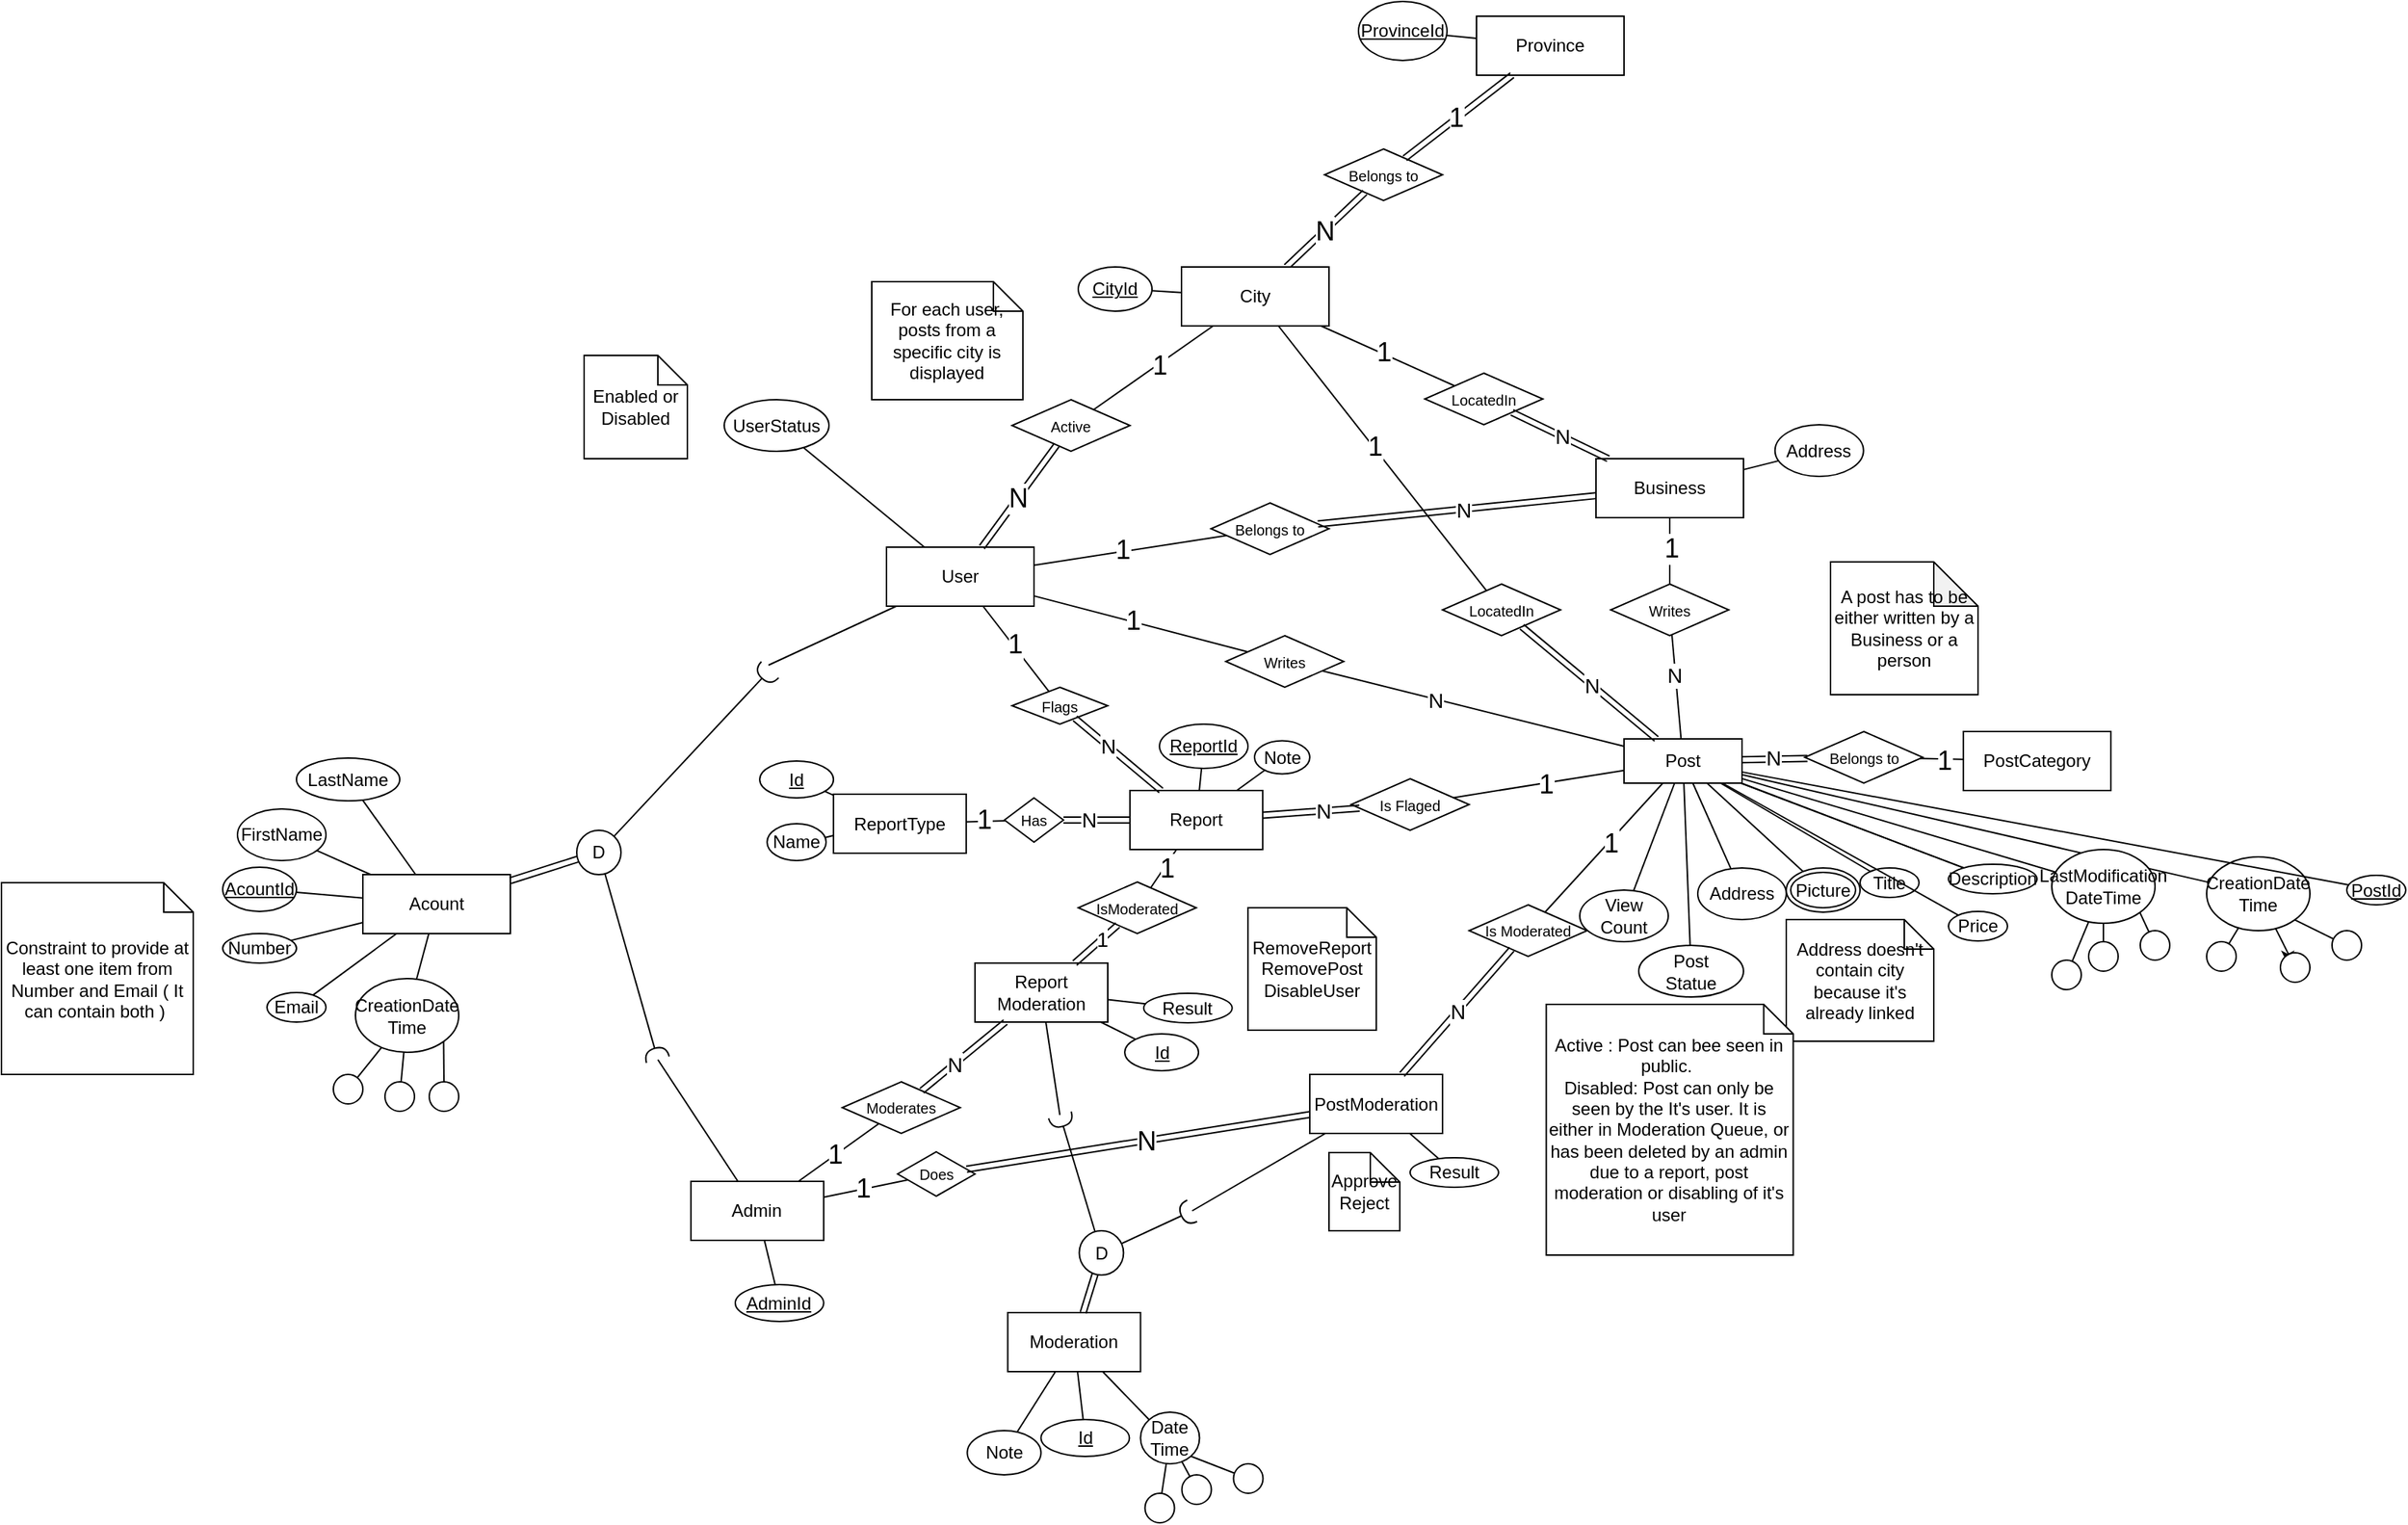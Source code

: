 <mxfile version="24.3.1" type="github">
  <diagram name="Page-1" id="U-ynId0NLzXUT7P6WxYB">
    <mxGraphModel dx="2274" dy="1856" grid="1" gridSize="10" guides="1" tooltips="1" connect="1" arrows="1" fold="1" page="1" pageScale="1" pageWidth="850" pageHeight="1100" math="0" shadow="0">
      <root>
        <mxCell id="0" />
        <mxCell id="1" parent="0" />
        <mxCell id="OLLfKfK8-iYXkt-Ylnlg-1" value="User" style="whiteSpace=wrap;html=1;align=center;" parent="1" vertex="1">
          <mxGeometry x="70" y="140" width="100" height="40" as="geometry" />
        </mxCell>
        <mxCell id="OLLfKfK8-iYXkt-Ylnlg-2" value="AcountId" style="ellipse;whiteSpace=wrap;html=1;align=center;fontStyle=4;" parent="1" vertex="1">
          <mxGeometry x="-380" y="357" width="50" height="30" as="geometry" />
        </mxCell>
        <mxCell id="OLLfKfK8-iYXkt-Ylnlg-3" value="Number" style="ellipse;whiteSpace=wrap;html=1;align=center;" parent="1" vertex="1">
          <mxGeometry x="-380" y="402" width="50" height="20" as="geometry" />
        </mxCell>
        <mxCell id="OLLfKfK8-iYXkt-Ylnlg-10" value="Post" style="whiteSpace=wrap;html=1;align=center;" parent="1" vertex="1">
          <mxGeometry x="570" y="270" width="80" height="30" as="geometry" />
        </mxCell>
        <mxCell id="OLLfKfK8-iYXkt-Ylnlg-11" value="PostId" style="ellipse;whiteSpace=wrap;html=1;align=center;fontStyle=4;" parent="1" vertex="1">
          <mxGeometry x="1060" y="362.5" width="40" height="20" as="geometry" />
        </mxCell>
        <mxCell id="OLLfKfK8-iYXkt-Ylnlg-13" value="CreationDate&lt;div&gt;Time&lt;/div&gt;" style="ellipse;whiteSpace=wrap;html=1;align=center;" parent="1" vertex="1">
          <mxGeometry x="965" y="350" width="70" height="50" as="geometry" />
        </mxCell>
        <mxCell id="OLLfKfK8-iYXkt-Ylnlg-17" value="Title" style="ellipse;whiteSpace=wrap;html=1;align=center;" parent="1" vertex="1">
          <mxGeometry x="730" y="357.5" width="40" height="20" as="geometry" />
        </mxCell>
        <mxCell id="OLLfKfK8-iYXkt-Ylnlg-18" value="Description" style="ellipse;whiteSpace=wrap;html=1;align=center;" parent="1" vertex="1">
          <mxGeometry x="789.99" y="355" width="60" height="20" as="geometry" />
        </mxCell>
        <mxCell id="OLLfKfK8-iYXkt-Ylnlg-19" value="Price" style="ellipse;whiteSpace=wrap;html=1;align=center;" parent="1" vertex="1">
          <mxGeometry x="789.99" y="387" width="40" height="20" as="geometry" />
        </mxCell>
        <mxCell id="OLLfKfK8-iYXkt-Ylnlg-21" value="Picture" style="ellipse;shape=doubleEllipse;margin=3;whiteSpace=wrap;html=1;align=center;" parent="1" vertex="1">
          <mxGeometry x="680" y="357.5" width="50" height="30" as="geometry" />
        </mxCell>
        <mxCell id="OLLfKfK8-iYXkt-Ylnlg-29" value="Admin" style="whiteSpace=wrap;html=1;align=center;" parent="1" vertex="1">
          <mxGeometry x="-62.59" y="570" width="90" height="40" as="geometry" />
        </mxCell>
        <mxCell id="VNMjvooEzAglU1BEHEmf-6" value="&lt;u&gt;AdminId&lt;/u&gt;" style="ellipse;whiteSpace=wrap;html=1;align=center;" parent="1" vertex="1">
          <mxGeometry x="-32.52" y="640" width="59.93" height="25" as="geometry" />
        </mxCell>
        <mxCell id="VNMjvooEzAglU1BEHEmf-11" value="Report" style="whiteSpace=wrap;html=1;align=center;" parent="1" vertex="1">
          <mxGeometry x="235.07" y="305" width="90" height="40" as="geometry" />
        </mxCell>
        <mxCell id="VNMjvooEzAglU1BEHEmf-12" value="ReportId" style="ellipse;whiteSpace=wrap;html=1;align=center;fontStyle=4;" parent="1" vertex="1">
          <mxGeometry x="255.07" y="260" width="60" height="30" as="geometry" />
        </mxCell>
        <mxCell id="VNMjvooEzAglU1BEHEmf-15" value="Note" style="ellipse;whiteSpace=wrap;html=1;align=center;" parent="1" vertex="1">
          <mxGeometry x="319.52" y="271.25" width="37.44" height="22.5" as="geometry" />
        </mxCell>
        <mxCell id="VNMjvooEzAglU1BEHEmf-38" value="" style="resizable=0;html=1;whiteSpace=wrap;align=right;verticalAlign=bottom;" parent="1" connectable="0" vertex="1">
          <mxGeometry x="570.002" y="269.999" as="geometry">
            <mxPoint x="-11" y="50" as="offset" />
          </mxGeometry>
        </mxCell>
        <mxCell id="W0FsgQJnzsYs5Z7wdEHe-2" value="" style="endArrow=none;html=1;rounded=0;" parent="1" source="OLLfKfK8-iYXkt-Ylnlg-3" target="W0FsgQJnzsYs5Z7wdEHe-46" edge="1">
          <mxGeometry width="50" height="50" relative="1" as="geometry">
            <mxPoint x="-334.285" y="492.599" as="sourcePoint" />
            <mxPoint x="-356.667" y="579.5" as="targetPoint" />
          </mxGeometry>
        </mxCell>
        <mxCell id="W0FsgQJnzsYs5Z7wdEHe-5" value="" style="endArrow=none;html=1;rounded=0;" parent="1" source="OLLfKfK8-iYXkt-Ylnlg-2" target="W0FsgQJnzsYs5Z7wdEHe-46" edge="1">
          <mxGeometry width="50" height="50" relative="1" as="geometry">
            <mxPoint x="-424" y="466" as="sourcePoint" />
            <mxPoint x="-327.692" y="462" as="targetPoint" />
          </mxGeometry>
        </mxCell>
        <mxCell id="W0FsgQJnzsYs5Z7wdEHe-9" value="" style="endArrow=none;html=1;rounded=0;" parent="1" source="VNMjvooEzAglU1BEHEmf-12" target="VNMjvooEzAglU1BEHEmf-11" edge="1">
          <mxGeometry width="50" height="50" relative="1" as="geometry">
            <mxPoint x="216.0" y="98.38" as="sourcePoint" />
            <mxPoint x="310" y="135.38" as="targetPoint" />
          </mxGeometry>
        </mxCell>
        <mxCell id="W0FsgQJnzsYs5Z7wdEHe-11" value="" style="endArrow=none;html=1;rounded=0;" parent="1" source="VNMjvooEzAglU1BEHEmf-15" target="VNMjvooEzAglU1BEHEmf-11" edge="1">
          <mxGeometry width="50" height="50" relative="1" as="geometry">
            <mxPoint x="236.0" y="118.38" as="sourcePoint" />
            <mxPoint x="330" y="155.38" as="targetPoint" />
          </mxGeometry>
        </mxCell>
        <mxCell id="W0FsgQJnzsYs5Z7wdEHe-12" value="" style="endArrow=none;html=1;rounded=0;" parent="1" source="VNMjvooEzAglU1BEHEmf-6" target="OLLfKfK8-iYXkt-Ylnlg-29" edge="1">
          <mxGeometry width="50" height="50" relative="1" as="geometry">
            <mxPoint x="-12.549" y="588.323" as="sourcePoint" />
            <mxPoint x="40.007" y="700" as="targetPoint" />
          </mxGeometry>
        </mxCell>
        <mxCell id="W0FsgQJnzsYs5Z7wdEHe-23" value="" style="endArrow=none;html=1;rounded=0;" parent="1" source="OLLfKfK8-iYXkt-Ylnlg-10" target="OLLfKfK8-iYXkt-Ylnlg-11" edge="1">
          <mxGeometry width="50" height="50" relative="1" as="geometry">
            <mxPoint x="580" y="185" as="sourcePoint" />
            <mxPoint x="630" y="135" as="targetPoint" />
          </mxGeometry>
        </mxCell>
        <mxCell id="W0FsgQJnzsYs5Z7wdEHe-24" value="" style="endArrow=none;html=1;rounded=0;" parent="1" source="OLLfKfK8-iYXkt-Ylnlg-10" target="OLLfKfK8-iYXkt-Ylnlg-21" edge="1">
          <mxGeometry width="50" height="50" relative="1" as="geometry">
            <mxPoint x="590" y="195" as="sourcePoint" />
            <mxPoint x="640" y="145" as="targetPoint" />
          </mxGeometry>
        </mxCell>
        <mxCell id="W0FsgQJnzsYs5Z7wdEHe-26" value="" style="endArrow=none;html=1;rounded=0;" parent="1" source="OLLfKfK8-iYXkt-Ylnlg-10" target="OLLfKfK8-iYXkt-Ylnlg-13" edge="1">
          <mxGeometry width="50" height="50" relative="1" as="geometry">
            <mxPoint x="610" y="215" as="sourcePoint" />
            <mxPoint x="660" y="165" as="targetPoint" />
          </mxGeometry>
        </mxCell>
        <mxCell id="W0FsgQJnzsYs5Z7wdEHe-29" value="" style="endArrow=none;html=1;rounded=0;" parent="1" source="OLLfKfK8-iYXkt-Ylnlg-10" target="OLLfKfK8-iYXkt-Ylnlg-17" edge="1">
          <mxGeometry width="50" height="50" relative="1" as="geometry">
            <mxPoint x="640" y="245" as="sourcePoint" />
            <mxPoint x="690" y="195" as="targetPoint" />
          </mxGeometry>
        </mxCell>
        <mxCell id="W0FsgQJnzsYs5Z7wdEHe-30" value="" style="endArrow=none;html=1;rounded=0;" parent="1" source="OLLfKfK8-iYXkt-Ylnlg-10" target="OLLfKfK8-iYXkt-Ylnlg-18" edge="1">
          <mxGeometry width="50" height="50" relative="1" as="geometry">
            <mxPoint x="650" y="255" as="sourcePoint" />
            <mxPoint x="700" y="205" as="targetPoint" />
          </mxGeometry>
        </mxCell>
        <mxCell id="W0FsgQJnzsYs5Z7wdEHe-31" value="" style="endArrow=none;html=1;rounded=0;" parent="1" source="OLLfKfK8-iYXkt-Ylnlg-10" target="OLLfKfK8-iYXkt-Ylnlg-18" edge="1">
          <mxGeometry width="50" height="50" relative="1" as="geometry">
            <mxPoint x="660" y="265" as="sourcePoint" />
            <mxPoint x="710" y="215" as="targetPoint" />
          </mxGeometry>
        </mxCell>
        <mxCell id="W0FsgQJnzsYs5Z7wdEHe-33" value="" style="endArrow=none;html=1;rounded=0;" parent="1" source="OLLfKfK8-iYXkt-Ylnlg-10" target="OLLfKfK8-iYXkt-Ylnlg-19" edge="1">
          <mxGeometry width="50" height="50" relative="1" as="geometry">
            <mxPoint x="680" y="285" as="sourcePoint" />
            <mxPoint x="730" y="235" as="targetPoint" />
          </mxGeometry>
        </mxCell>
        <mxCell id="W0FsgQJnzsYs5Z7wdEHe-35" value="" style="endArrow=none;html=1;rounded=0;" parent="1" source="OLLfKfK8-iYXkt-Ylnlg-13" target="W0FsgQJnzsYs5Z7wdEHe-38" edge="1">
          <mxGeometry width="50" height="50" relative="1" as="geometry">
            <mxPoint x="1165.01" y="380" as="sourcePoint" />
            <mxPoint x="1175.01" y="360" as="targetPoint" />
          </mxGeometry>
        </mxCell>
        <mxCell id="W0FsgQJnzsYs5Z7wdEHe-36" value="" style="endArrow=none;html=1;rounded=0;" parent="1" source="OLLfKfK8-iYXkt-Ylnlg-13" target="W0FsgQJnzsYs5Z7wdEHe-39" edge="1">
          <mxGeometry width="50" height="50" relative="1" as="geometry">
            <mxPoint x="1175.01" y="430" as="sourcePoint" />
            <mxPoint x="1185.01" y="380" as="targetPoint" />
          </mxGeometry>
        </mxCell>
        <mxCell id="W0FsgQJnzsYs5Z7wdEHe-37" value="" style="endArrow=none;html=1;rounded=0;exitX=1;exitY=1;exitDx=0;exitDy=0;" parent="1" source="OLLfKfK8-iYXkt-Ylnlg-13" target="W0FsgQJnzsYs5Z7wdEHe-40" edge="1">
          <mxGeometry width="50" height="50" relative="1" as="geometry">
            <mxPoint x="1185.01" y="440" as="sourcePoint" />
            <mxPoint x="1225.01" y="410" as="targetPoint" />
          </mxGeometry>
        </mxCell>
        <mxCell id="W0FsgQJnzsYs5Z7wdEHe-38" value="" style="ellipse;whiteSpace=wrap;html=1;" parent="1" vertex="1">
          <mxGeometry x="965" y="407.5" width="20" height="20" as="geometry" />
        </mxCell>
        <mxCell id="oPCB6lVAPAYmgcGz6clf-21" style="edgeStyle=orthogonalEdgeStyle;rounded=0;orthogonalLoop=1;jettySize=auto;html=1;exitX=1;exitY=0;exitDx=0;exitDy=0;" parent="1" source="W0FsgQJnzsYs5Z7wdEHe-39" edge="1">
          <mxGeometry relative="1" as="geometry">
            <mxPoint x="1020.0" y="422.667" as="targetPoint" />
          </mxGeometry>
        </mxCell>
        <mxCell id="W0FsgQJnzsYs5Z7wdEHe-39" value="" style="ellipse;whiteSpace=wrap;html=1;" parent="1" vertex="1">
          <mxGeometry x="1015.0" y="415" width="20" height="20" as="geometry" />
        </mxCell>
        <mxCell id="W0FsgQJnzsYs5Z7wdEHe-40" value="" style="ellipse;whiteSpace=wrap;html=1;" parent="1" vertex="1">
          <mxGeometry x="1050" y="400" width="20" height="20" as="geometry" />
        </mxCell>
        <mxCell id="W0FsgQJnzsYs5Z7wdEHe-43" value="Email" style="ellipse;whiteSpace=wrap;html=1;align=center;" parent="1" vertex="1">
          <mxGeometry x="-350" y="442" width="40" height="20" as="geometry" />
        </mxCell>
        <mxCell id="W0FsgQJnzsYs5Z7wdEHe-44" value="" style="endArrow=none;html=1;rounded=0;" parent="1" source="W0FsgQJnzsYs5Z7wdEHe-43" target="W0FsgQJnzsYs5Z7wdEHe-46" edge="1">
          <mxGeometry width="50" height="50" relative="1" as="geometry">
            <mxPoint x="-340" y="514.5" as="sourcePoint" />
            <mxPoint x="-334.615" y="579.5" as="targetPoint" />
          </mxGeometry>
        </mxCell>
        <mxCell id="W0FsgQJnzsYs5Z7wdEHe-46" value="Acount" style="whiteSpace=wrap;html=1;align=center;" parent="1" vertex="1">
          <mxGeometry x="-285" y="362" width="100" height="40" as="geometry" />
        </mxCell>
        <mxCell id="W0FsgQJnzsYs5Z7wdEHe-48" value="" style="ellipse;whiteSpace=wrap;html=1;align=center;aspect=fixed;fillColor=none;strokeColor=none;resizable=0;perimeter=centerPerimeter;rotatable=0;allowArrows=0;points=[];outlineConnect=1;" parent="1" vertex="1">
          <mxGeometry x="-240" y="402" width="10" height="10" as="geometry" />
        </mxCell>
        <mxCell id="W0FsgQJnzsYs5Z7wdEHe-50" value="D" style="ellipse;whiteSpace=wrap;html=1;align=center;" parent="1" vertex="1">
          <mxGeometry x="-140" y="332" width="30" height="30" as="geometry" />
        </mxCell>
        <mxCell id="W0FsgQJnzsYs5Z7wdEHe-51" value="" style="rounded=0;orthogonalLoop=1;jettySize=auto;html=1;endArrow=halfCircle;endFill=0;endSize=6;strokeWidth=1;sketch=0;fontSize=12;curved=1;" parent="1" source="W0FsgQJnzsYs5Z7wdEHe-50" edge="1">
          <mxGeometry relative="1" as="geometry">
            <mxPoint x="-161.029" y="312.501" as="sourcePoint" />
            <mxPoint x="-8.98" y="223.07" as="targetPoint" />
          </mxGeometry>
        </mxCell>
        <mxCell id="W0FsgQJnzsYs5Z7wdEHe-54" value="" style="shape=link;html=1;rounded=0;" parent="1" source="W0FsgQJnzsYs5Z7wdEHe-50" target="W0FsgQJnzsYs5Z7wdEHe-46" edge="1">
          <mxGeometry width="100" relative="1" as="geometry">
            <mxPoint x="-163.123" y="341.765" as="sourcePoint" />
            <mxPoint x="-460" y="437" as="targetPoint" />
          </mxGeometry>
        </mxCell>
        <mxCell id="W0FsgQJnzsYs5Z7wdEHe-57" value="" style="ellipse;whiteSpace=wrap;html=1;align=center;aspect=fixed;fillColor=none;strokeColor=none;resizable=0;perimeter=centerPerimeter;rotatable=0;allowArrows=0;points=[];outlineConnect=1;" parent="1" vertex="1">
          <mxGeometry x="-350" y="660" width="10" height="10" as="geometry" />
        </mxCell>
        <mxCell id="W0FsgQJnzsYs5Z7wdEHe-60" value="" style="endArrow=none;html=1;rounded=0;" parent="1" source="OLLfKfK8-iYXkt-Ylnlg-1" edge="1">
          <mxGeometry relative="1" as="geometry">
            <mxPoint x="76" y="180" as="sourcePoint" />
            <mxPoint x="-10" y="220" as="targetPoint" />
          </mxGeometry>
        </mxCell>
        <mxCell id="W0FsgQJnzsYs5Z7wdEHe-52" value="" style="ellipse;whiteSpace=wrap;html=1;align=center;aspect=fixed;fillColor=none;strokeColor=none;resizable=0;perimeter=centerPerimeter;rotatable=0;allowArrows=0;points=[];outlineConnect=1;" parent="1" vertex="1">
          <mxGeometry x="14.06" y="285.5" width="10" height="10" as="geometry" />
        </mxCell>
        <mxCell id="W0FsgQJnzsYs5Z7wdEHe-61" value="Address" style="ellipse;whiteSpace=wrap;html=1;align=center;" parent="1" vertex="1">
          <mxGeometry x="620" y="357.5" width="60" height="35" as="geometry" />
        </mxCell>
        <mxCell id="W0FsgQJnzsYs5Z7wdEHe-63" value="" style="endArrow=none;html=1;rounded=0;" parent="1" source="OLLfKfK8-iYXkt-Ylnlg-10" target="W0FsgQJnzsYs5Z7wdEHe-61" edge="1">
          <mxGeometry width="50" height="50" relative="1" as="geometry">
            <mxPoint x="686" y="335" as="sourcePoint" />
            <mxPoint x="800" y="270" as="targetPoint" />
          </mxGeometry>
        </mxCell>
        <mxCell id="W0FsgQJnzsYs5Z7wdEHe-67" value="ProvinceId" style="ellipse;whiteSpace=wrap;html=1;align=center;fontStyle=4;" parent="1" vertex="1">
          <mxGeometry x="390" y="-230" width="60" height="40" as="geometry" />
        </mxCell>
        <mxCell id="W0FsgQJnzsYs5Z7wdEHe-69" value="" style="endArrow=none;html=1;rounded=0;" parent="1" source="W0FsgQJnzsYs5Z7wdEHe-67" target="1XdWY4thE600UXYjsZcv-6" edge="1">
          <mxGeometry width="50" height="50" relative="1" as="geometry">
            <mxPoint x="-434.0" y="25.75" as="sourcePoint" />
            <mxPoint x="40.0" y="-20" as="targetPoint" />
          </mxGeometry>
        </mxCell>
        <mxCell id="W0FsgQJnzsYs5Z7wdEHe-70" value="Constraint to provide at least one item from Number and Email ( It can contain both )&amp;nbsp;" style="shape=note;size=20;whiteSpace=wrap;html=1;" parent="1" vertex="1">
          <mxGeometry x="-530" y="367.5" width="130" height="130" as="geometry" />
        </mxCell>
        <mxCell id="1XdWY4thE600UXYjsZcv-1" value="&lt;font style=&quot;font-size: 10px;&quot;&gt;Belongs to&lt;/font&gt;" style="shape=rhombus;perimeter=rhombusPerimeter;whiteSpace=wrap;html=1;align=center;" parent="1" vertex="1">
          <mxGeometry x="366.96" y="-130" width="80" height="35" as="geometry" />
        </mxCell>
        <mxCell id="1XdWY4thE600UXYjsZcv-2" value="" style="shape=link;html=1;rounded=0;" parent="1" source="1XdWY4thE600UXYjsZcv-9" target="1XdWY4thE600UXYjsZcv-1" edge="1">
          <mxGeometry width="100" relative="1" as="geometry">
            <mxPoint x="-120" y="125" as="sourcePoint" />
            <mxPoint x="-40.51" y="190" as="targetPoint" />
          </mxGeometry>
        </mxCell>
        <mxCell id="1XdWY4thE600UXYjsZcv-3" value="&lt;font style=&quot;font-size: 18px;&quot;&gt;N&lt;/font&gt;" style="edgeLabel;html=1;align=center;verticalAlign=middle;resizable=0;points=[];" parent="1XdWY4thE600UXYjsZcv-2" connectable="0" vertex="1">
          <mxGeometry x="-0.042" relative="1" as="geometry">
            <mxPoint as="offset" />
          </mxGeometry>
        </mxCell>
        <mxCell id="1XdWY4thE600UXYjsZcv-6" value="Province" style="whiteSpace=wrap;html=1;align=center;" parent="1" vertex="1">
          <mxGeometry x="470" y="-220" width="100" height="40" as="geometry" />
        </mxCell>
        <mxCell id="1XdWY4thE600UXYjsZcv-7" value="CityId" style="ellipse;whiteSpace=wrap;html=1;align=center;fontStyle=4;" parent="1" vertex="1">
          <mxGeometry x="200" y="-50" width="50" height="30" as="geometry" />
        </mxCell>
        <mxCell id="1XdWY4thE600UXYjsZcv-8" value="" style="endArrow=none;html=1;rounded=0;" parent="1" source="1XdWY4thE600UXYjsZcv-7" target="1XdWY4thE600UXYjsZcv-9" edge="1">
          <mxGeometry width="50" height="50" relative="1" as="geometry">
            <mxPoint x="-686.53" y="25.75" as="sourcePoint" />
            <mxPoint x="-212.53" y="-20" as="targetPoint" />
          </mxGeometry>
        </mxCell>
        <mxCell id="1XdWY4thE600UXYjsZcv-9" value="City" style="whiteSpace=wrap;html=1;align=center;" parent="1" vertex="1">
          <mxGeometry x="270" y="-50" width="100" height="40" as="geometry" />
        </mxCell>
        <mxCell id="1XdWY4thE600UXYjsZcv-10" value="" style="shape=link;html=1;rounded=0;" parent="1" source="1XdWY4thE600UXYjsZcv-6" target="1XdWY4thE600UXYjsZcv-1" edge="1">
          <mxGeometry width="100" relative="1" as="geometry">
            <mxPoint x="-210" y="-50" as="sourcePoint" />
            <mxPoint x="-110" y="-50" as="targetPoint" />
          </mxGeometry>
        </mxCell>
        <mxCell id="1XdWY4thE600UXYjsZcv-11" value="&lt;font style=&quot;font-size: 18px;&quot;&gt;1&lt;/font&gt;" style="edgeLabel;html=1;align=center;verticalAlign=middle;resizable=0;points=[];" parent="1XdWY4thE600UXYjsZcv-10" vertex="1" connectable="0">
          <mxGeometry x="0.028" y="-1" relative="1" as="geometry">
            <mxPoint as="offset" />
          </mxGeometry>
        </mxCell>
        <mxCell id="1XdWY4thE600UXYjsZcv-13" value="&lt;font style=&quot;font-size: 10px;&quot;&gt;Active&lt;/font&gt;" style="shape=rhombus;perimeter=rhombusPerimeter;whiteSpace=wrap;html=1;align=center;" parent="1" vertex="1">
          <mxGeometry x="155.07" y="40" width="80" height="35" as="geometry" />
        </mxCell>
        <mxCell id="1XdWY4thE600UXYjsZcv-14" value="" style="shape=link;html=1;rounded=0;" parent="1" source="OLLfKfK8-iYXkt-Ylnlg-1" target="1XdWY4thE600UXYjsZcv-13" edge="1">
          <mxGeometry width="100" relative="1" as="geometry">
            <mxPoint x="140.07" y="80" as="sourcePoint" />
            <mxPoint x="52.49" y="310" as="targetPoint" />
          </mxGeometry>
        </mxCell>
        <mxCell id="1XdWY4thE600UXYjsZcv-15" value="&lt;font style=&quot;font-size: 18px;&quot;&gt;N&lt;/font&gt;" style="edgeLabel;html=1;align=center;verticalAlign=middle;resizable=0;points=[];" parent="1XdWY4thE600UXYjsZcv-14" connectable="0" vertex="1">
          <mxGeometry x="-0.042" relative="1" as="geometry">
            <mxPoint as="offset" />
          </mxGeometry>
        </mxCell>
        <mxCell id="1XdWY4thE600UXYjsZcv-18" value="" style="endArrow=none;html=1;rounded=0;" parent="1" source="1XdWY4thE600UXYjsZcv-13" target="1XdWY4thE600UXYjsZcv-9" edge="1">
          <mxGeometry width="50" height="50" relative="1" as="geometry">
            <mxPoint x="80.07" y="100" as="sourcePoint" />
            <mxPoint x="130.07" y="50" as="targetPoint" />
          </mxGeometry>
        </mxCell>
        <mxCell id="1XdWY4thE600UXYjsZcv-19" value="&lt;font style=&quot;font-size: 18px;&quot;&gt;1&lt;/font&gt;" style="edgeLabel;html=1;align=center;verticalAlign=middle;resizable=0;points=[];" parent="1XdWY4thE600UXYjsZcv-18" vertex="1" connectable="0">
          <mxGeometry x="0.083" y="-1" relative="1" as="geometry">
            <mxPoint as="offset" />
          </mxGeometry>
        </mxCell>
        <mxCell id="1XdWY4thE600UXYjsZcv-20" value="For each user, posts from a specific city is displayed" style="shape=note;size=20;whiteSpace=wrap;html=1;" parent="1" vertex="1">
          <mxGeometry x="60" y="-40" width="102.47" height="80" as="geometry" />
        </mxCell>
        <mxCell id="oPCB6lVAPAYmgcGz6clf-1" value="&lt;font style=&quot;font-size: 10px;&quot;&gt;Writes&lt;/font&gt;" style="shape=rhombus;perimeter=rhombusPerimeter;whiteSpace=wrap;html=1;align=center;" parent="1" vertex="1">
          <mxGeometry x="300" y="200" width="80" height="35" as="geometry" />
        </mxCell>
        <mxCell id="oPCB6lVAPAYmgcGz6clf-4" value="" style="endArrow=none;html=1;rounded=0;" parent="1" source="oPCB6lVAPAYmgcGz6clf-1" target="OLLfKfK8-iYXkt-Ylnlg-1" edge="1">
          <mxGeometry width="50" height="50" relative="1" as="geometry">
            <mxPoint x="253" y="90" as="sourcePoint" />
            <mxPoint x="290" y="-10" as="targetPoint" />
          </mxGeometry>
        </mxCell>
        <mxCell id="oPCB6lVAPAYmgcGz6clf-5" value="&lt;font style=&quot;font-size: 18px;&quot;&gt;1&lt;/font&gt;" style="edgeLabel;html=1;align=center;verticalAlign=middle;resizable=0;points=[];" parent="oPCB6lVAPAYmgcGz6clf-4" vertex="1" connectable="0">
          <mxGeometry x="0.083" y="-1" relative="1" as="geometry">
            <mxPoint as="offset" />
          </mxGeometry>
        </mxCell>
        <mxCell id="oPCB6lVAPAYmgcGz6clf-6" value="PostCategory" style="whiteSpace=wrap;html=1;align=center;" parent="1" vertex="1">
          <mxGeometry x="800.07" y="265" width="100" height="40" as="geometry" />
        </mxCell>
        <mxCell id="oPCB6lVAPAYmgcGz6clf-8" value="&lt;font style=&quot;font-size: 10px;&quot;&gt;Belongs to&lt;/font&gt;" style="shape=rhombus;perimeter=rhombusPerimeter;whiteSpace=wrap;html=1;align=center;" parent="1" vertex="1">
          <mxGeometry x="692.56" y="265" width="80" height="35" as="geometry" />
        </mxCell>
        <mxCell id="oPCB6lVAPAYmgcGz6clf-9" value="" style="shape=link;html=1;rounded=0;" parent="1" source="OLLfKfK8-iYXkt-Ylnlg-10" target="oPCB6lVAPAYmgcGz6clf-8" edge="1">
          <mxGeometry width="100" relative="1" as="geometry">
            <mxPoint x="750" y="62" as="sourcePoint" />
            <mxPoint x="605.49" y="68" as="targetPoint" />
          </mxGeometry>
        </mxCell>
        <mxCell id="oPCB6lVAPAYmgcGz6clf-32" value="&lt;font style=&quot;font-size: 14px;&quot;&gt;N&lt;/font&gt;" style="edgeLabel;html=1;align=center;verticalAlign=middle;resizable=0;points=[];" parent="oPCB6lVAPAYmgcGz6clf-9" vertex="1" connectable="0">
          <mxGeometry x="-0.075" y="1" relative="1" as="geometry">
            <mxPoint as="offset" />
          </mxGeometry>
        </mxCell>
        <mxCell id="oPCB6lVAPAYmgcGz6clf-11" value="" style="endArrow=none;html=1;rounded=0;" parent="1" source="oPCB6lVAPAYmgcGz6clf-8" target="oPCB6lVAPAYmgcGz6clf-6" edge="1">
          <mxGeometry width="50" height="50" relative="1" as="geometry">
            <mxPoint x="433" y="-122" as="sourcePoint" />
            <mxPoint x="350" y="-40" as="targetPoint" />
          </mxGeometry>
        </mxCell>
        <mxCell id="oPCB6lVAPAYmgcGz6clf-12" value="&lt;font style=&quot;font-size: 18px;&quot;&gt;1&lt;/font&gt;" style="edgeLabel;html=1;align=center;verticalAlign=middle;resizable=0;points=[];" parent="oPCB6lVAPAYmgcGz6clf-11" vertex="1" connectable="0">
          <mxGeometry x="0.083" y="-1" relative="1" as="geometry">
            <mxPoint as="offset" />
          </mxGeometry>
        </mxCell>
        <mxCell id="oPCB6lVAPAYmgcGz6clf-13" value="LastModification&lt;div&gt;DateTime&lt;/div&gt;" style="ellipse;whiteSpace=wrap;html=1;align=center;" parent="1" vertex="1">
          <mxGeometry x="860" y="345" width="70" height="50" as="geometry" />
        </mxCell>
        <mxCell id="oPCB6lVAPAYmgcGz6clf-14" value="" style="endArrow=none;html=1;rounded=0;" parent="1" source="oPCB6lVAPAYmgcGz6clf-13" target="oPCB6lVAPAYmgcGz6clf-17" edge="1">
          <mxGeometry width="50" height="50" relative="1" as="geometry">
            <mxPoint x="1050.01" y="380" as="sourcePoint" />
            <mxPoint x="1060.01" y="360" as="targetPoint" />
          </mxGeometry>
        </mxCell>
        <mxCell id="oPCB6lVAPAYmgcGz6clf-15" value="" style="endArrow=none;html=1;rounded=0;" parent="1" source="oPCB6lVAPAYmgcGz6clf-13" target="oPCB6lVAPAYmgcGz6clf-18" edge="1">
          <mxGeometry width="50" height="50" relative="1" as="geometry">
            <mxPoint x="1060.01" y="430" as="sourcePoint" />
            <mxPoint x="1070.01" y="380" as="targetPoint" />
          </mxGeometry>
        </mxCell>
        <mxCell id="oPCB6lVAPAYmgcGz6clf-16" value="" style="endArrow=none;html=1;rounded=0;exitX=1;exitY=1;exitDx=0;exitDy=0;" parent="1" source="oPCB6lVAPAYmgcGz6clf-13" target="oPCB6lVAPAYmgcGz6clf-19" edge="1">
          <mxGeometry width="50" height="50" relative="1" as="geometry">
            <mxPoint x="1070.01" y="440" as="sourcePoint" />
            <mxPoint x="1110.01" y="410" as="targetPoint" />
          </mxGeometry>
        </mxCell>
        <mxCell id="oPCB6lVAPAYmgcGz6clf-17" value="" style="ellipse;whiteSpace=wrap;html=1;" parent="1" vertex="1">
          <mxGeometry x="885" y="407.5" width="20" height="20" as="geometry" />
        </mxCell>
        <mxCell id="oPCB6lVAPAYmgcGz6clf-18" value="" style="ellipse;whiteSpace=wrap;html=1;" parent="1" vertex="1">
          <mxGeometry x="860" y="420" width="20" height="20" as="geometry" />
        </mxCell>
        <mxCell id="oPCB6lVAPAYmgcGz6clf-19" value="" style="ellipse;whiteSpace=wrap;html=1;" parent="1" vertex="1">
          <mxGeometry x="920" y="400" width="20" height="20" as="geometry" />
        </mxCell>
        <mxCell id="oPCB6lVAPAYmgcGz6clf-20" value="" style="endArrow=none;html=1;rounded=0;" parent="1" source="OLLfKfK8-iYXkt-Ylnlg-10" target="oPCB6lVAPAYmgcGz6clf-13" edge="1">
          <mxGeometry width="50" height="50" relative="1" as="geometry">
            <mxPoint x="660" y="303" as="sourcePoint" />
            <mxPoint x="691" y="309" as="targetPoint" />
          </mxGeometry>
        </mxCell>
        <mxCell id="oPCB6lVAPAYmgcGz6clf-26" value="&lt;span style=&quot;font-size: 10px;&quot;&gt;LocatedIn&lt;/span&gt;" style="shape=rhombus;perimeter=rhombusPerimeter;whiteSpace=wrap;html=1;align=center;" parent="1" vertex="1">
          <mxGeometry x="446.96" y="165" width="80" height="35" as="geometry" />
        </mxCell>
        <mxCell id="oPCB6lVAPAYmgcGz6clf-27" value="" style="shape=link;html=1;rounded=0;" parent="1" source="OLLfKfK8-iYXkt-Ylnlg-10" target="oPCB6lVAPAYmgcGz6clf-26" edge="1">
          <mxGeometry width="100" relative="1" as="geometry">
            <mxPoint x="769.99" y="140" as="sourcePoint" />
            <mxPoint x="625.48" y="145" as="targetPoint" />
          </mxGeometry>
        </mxCell>
        <mxCell id="oPCB6lVAPAYmgcGz6clf-28" value="&lt;font style=&quot;font-size: 14px;&quot;&gt;N&lt;/font&gt;" style="edgeLabel;html=1;align=center;verticalAlign=middle;resizable=0;points=[];" parent="oPCB6lVAPAYmgcGz6clf-27" connectable="0" vertex="1">
          <mxGeometry x="-0.042" relative="1" as="geometry">
            <mxPoint as="offset" />
          </mxGeometry>
        </mxCell>
        <mxCell id="oPCB6lVAPAYmgcGz6clf-29" value="" style="endArrow=none;html=1;rounded=0;" parent="1" source="oPCB6lVAPAYmgcGz6clf-26" target="1XdWY4thE600UXYjsZcv-9" edge="1">
          <mxGeometry width="50" height="50" relative="1" as="geometry">
            <mxPoint x="452.99" y="-45" as="sourcePoint" />
            <mxPoint x="369.99" y="38" as="targetPoint" />
          </mxGeometry>
        </mxCell>
        <mxCell id="oPCB6lVAPAYmgcGz6clf-30" value="&lt;font style=&quot;font-size: 18px;&quot;&gt;1&lt;/font&gt;" style="edgeLabel;html=1;align=center;verticalAlign=middle;resizable=0;points=[];" parent="oPCB6lVAPAYmgcGz6clf-29" vertex="1" connectable="0">
          <mxGeometry x="0.083" y="-1" relative="1" as="geometry">
            <mxPoint as="offset" />
          </mxGeometry>
        </mxCell>
        <mxCell id="oPCB6lVAPAYmgcGz6clf-31" value="Address doesn&#39;t contain city because it&#39;s already linked" style="shape=note;size=20;whiteSpace=wrap;html=1;" parent="1" vertex="1">
          <mxGeometry x="680" y="392.5" width="100" height="82.5" as="geometry" />
        </mxCell>
        <mxCell id="oPCB6lVAPAYmgcGz6clf-33" value="UserStatus" style="ellipse;whiteSpace=wrap;html=1;align=center;" parent="1" vertex="1">
          <mxGeometry x="-40" y="40" width="71" height="35" as="geometry" />
        </mxCell>
        <mxCell id="oPCB6lVAPAYmgcGz6clf-34" value="" style="endArrow=none;html=1;rounded=0;" parent="1" source="OLLfKfK8-iYXkt-Ylnlg-1" target="oPCB6lVAPAYmgcGz6clf-33" edge="1">
          <mxGeometry width="50" height="50" relative="1" as="geometry">
            <mxPoint x="37" y="-45" as="sourcePoint" />
            <mxPoint x="111" y="-160" as="targetPoint" />
          </mxGeometry>
        </mxCell>
        <mxCell id="oPCB6lVAPAYmgcGz6clf-36" value="Enabled or Disabled" style="shape=note;size=20;whiteSpace=wrap;html=1;" parent="1" vertex="1">
          <mxGeometry x="-135" y="10" width="70" height="70" as="geometry" />
        </mxCell>
        <mxCell id="oPCB6lVAPAYmgcGz6clf-40" value="" style="ellipse;whiteSpace=wrap;html=1;align=center;aspect=fixed;fillColor=none;strokeColor=none;resizable=0;perimeter=centerPerimeter;rotatable=0;allowArrows=0;points=[];outlineConnect=1;" parent="1" vertex="1">
          <mxGeometry x="-90" y="655" width="10" height="10" as="geometry" />
        </mxCell>
        <mxCell id="oPCB6lVAPAYmgcGz6clf-42" value="" style="rounded=0;orthogonalLoop=1;jettySize=auto;html=1;endArrow=halfCircle;endFill=0;endSize=6;strokeWidth=1;sketch=0;fontSize=12;curved=1;entryX=1;entryY=1;entryDx=0;entryDy=0;entryPerimeter=0;" parent="1" source="W0FsgQJnzsYs5Z7wdEHe-50" target="oPCB6lVAPAYmgcGz6clf-45" edge="1">
          <mxGeometry relative="1" as="geometry">
            <mxPoint x="22.95" y="572.28" as="sourcePoint" />
            <mxPoint x="-180" y="405" as="targetPoint" />
          </mxGeometry>
        </mxCell>
        <mxCell id="oPCB6lVAPAYmgcGz6clf-44" value="" style="endArrow=none;html=1;rounded=0;" parent="1" source="OLLfKfK8-iYXkt-Ylnlg-29" target="oPCB6lVAPAYmgcGz6clf-45" edge="1">
          <mxGeometry relative="1" as="geometry">
            <mxPoint x="170" y="405" as="sourcePoint" />
            <mxPoint x="-120" y="525" as="targetPoint" />
          </mxGeometry>
        </mxCell>
        <mxCell id="oPCB6lVAPAYmgcGz6clf-45" value="" style="ellipse;whiteSpace=wrap;html=1;align=center;aspect=fixed;fillColor=none;strokeColor=none;resizable=0;perimeter=centerPerimeter;rotatable=0;allowArrows=0;points=[];outlineConnect=1;" parent="1" vertex="1">
          <mxGeometry x="-90" y="482.5" width="10" height="10" as="geometry" />
        </mxCell>
        <mxCell id="oPCB6lVAPAYmgcGz6clf-48" value="PostModeration" style="whiteSpace=wrap;html=1;align=center;" parent="1" vertex="1">
          <mxGeometry x="356.96" y="497.5" width="90" height="40" as="geometry" />
        </mxCell>
        <mxCell id="oPCB6lVAPAYmgcGz6clf-62" value="RemoveReport&lt;div&gt;RemovePost&lt;/div&gt;&lt;div&gt;DisableUser&lt;/div&gt;" style="shape=note;size=20;whiteSpace=wrap;html=1;" parent="1" vertex="1">
          <mxGeometry x="315.07" y="384.5" width="87" height="83" as="geometry" />
        </mxCell>
        <mxCell id="oPCB6lVAPAYmgcGz6clf-77" value="&lt;font style=&quot;font-size: 10px;&quot;&gt;Does&lt;/font&gt;" style="shape=rhombus;perimeter=rhombusPerimeter;whiteSpace=wrap;html=1;align=center;" parent="1" vertex="1">
          <mxGeometry x="77.54" y="550" width="52.46" height="30" as="geometry" />
        </mxCell>
        <mxCell id="oPCB6lVAPAYmgcGz6clf-78" value="" style="shape=link;html=1;rounded=0;" parent="1" source="oPCB6lVAPAYmgcGz6clf-48" target="oPCB6lVAPAYmgcGz6clf-77" edge="1">
          <mxGeometry width="100" relative="1" as="geometry">
            <mxPoint x="230" y="805" as="sourcePoint" />
            <mxPoint x="147.49" y="975" as="targetPoint" />
          </mxGeometry>
        </mxCell>
        <mxCell id="oPCB6lVAPAYmgcGz6clf-79" value="&lt;font style=&quot;font-size: 18px;&quot;&gt;N&lt;/font&gt;" style="edgeLabel;html=1;align=center;verticalAlign=middle;resizable=0;points=[];" parent="oPCB6lVAPAYmgcGz6clf-78" connectable="0" vertex="1">
          <mxGeometry x="-0.042" relative="1" as="geometry">
            <mxPoint as="offset" />
          </mxGeometry>
        </mxCell>
        <mxCell id="oPCB6lVAPAYmgcGz6clf-80" value="" style="endArrow=none;html=1;rounded=0;" parent="1" source="oPCB6lVAPAYmgcGz6clf-77" target="OLLfKfK8-iYXkt-Ylnlg-29" edge="1">
          <mxGeometry width="50" height="50" relative="1" as="geometry">
            <mxPoint x="2.48" y="735" as="sourcePoint" />
            <mxPoint x="213.41" y="625" as="targetPoint" />
          </mxGeometry>
        </mxCell>
        <mxCell id="oPCB6lVAPAYmgcGz6clf-81" value="&lt;font style=&quot;font-size: 18px;&quot;&gt;1&lt;/font&gt;" style="edgeLabel;html=1;align=center;verticalAlign=middle;resizable=0;points=[];" parent="oPCB6lVAPAYmgcGz6clf-80" vertex="1" connectable="0">
          <mxGeometry x="0.083" y="-1" relative="1" as="geometry">
            <mxPoint as="offset" />
          </mxGeometry>
        </mxCell>
        <mxCell id="oPCB6lVAPAYmgcGz6clf-82" value="&lt;font style=&quot;font-size: 10px;&quot;&gt;Is Moderated&lt;/font&gt;" style="shape=rhombus;perimeter=rhombusPerimeter;whiteSpace=wrap;html=1;align=center;" parent="1" vertex="1">
          <mxGeometry x="465.0" y="382.5" width="80" height="35" as="geometry" />
        </mxCell>
        <mxCell id="oPCB6lVAPAYmgcGz6clf-85" value="" style="endArrow=none;html=1;rounded=0;" parent="1" source="oPCB6lVAPAYmgcGz6clf-82" target="OLLfKfK8-iYXkt-Ylnlg-10" edge="1">
          <mxGeometry width="50" height="50" relative="1" as="geometry">
            <mxPoint x="369.07" y="434" as="sourcePoint" />
            <mxPoint x="580" y="324" as="targetPoint" />
          </mxGeometry>
        </mxCell>
        <mxCell id="oPCB6lVAPAYmgcGz6clf-86" value="&lt;font style=&quot;font-size: 18px;&quot;&gt;1&lt;/font&gt;" style="edgeLabel;html=1;align=center;verticalAlign=middle;resizable=0;points=[];" parent="oPCB6lVAPAYmgcGz6clf-85" vertex="1" connectable="0">
          <mxGeometry x="0.083" y="-1" relative="1" as="geometry">
            <mxPoint as="offset" />
          </mxGeometry>
        </mxCell>
        <mxCell id="oPCB6lVAPAYmgcGz6clf-90" value="ReportType" style="whiteSpace=wrap;html=1;align=center;" parent="1" vertex="1">
          <mxGeometry x="34.06" y="307.5" width="90" height="40" as="geometry" />
        </mxCell>
        <mxCell id="oPCB6lVAPAYmgcGz6clf-91" value="Id" style="ellipse;whiteSpace=wrap;html=1;align=center;fontStyle=4;" parent="1" vertex="1">
          <mxGeometry x="-15.94" y="285" width="50" height="25" as="geometry" />
        </mxCell>
        <mxCell id="oPCB6lVAPAYmgcGz6clf-92" value="Name" style="ellipse;whiteSpace=wrap;html=1;align=center;" parent="1" vertex="1">
          <mxGeometry x="-10.94" y="327.5" width="40" height="25" as="geometry" />
        </mxCell>
        <mxCell id="oPCB6lVAPAYmgcGz6clf-93" value="" style="endArrow=none;html=1;rounded=0;" parent="1" source="oPCB6lVAPAYmgcGz6clf-91" target="oPCB6lVAPAYmgcGz6clf-90" edge="1">
          <mxGeometry width="50" height="50" relative="1" as="geometry">
            <mxPoint x="210.06" y="136.5" as="sourcePoint" />
            <mxPoint x="304.06" y="173.5" as="targetPoint" />
          </mxGeometry>
        </mxCell>
        <mxCell id="oPCB6lVAPAYmgcGz6clf-94" value="" style="endArrow=none;html=1;rounded=0;" parent="1" source="oPCB6lVAPAYmgcGz6clf-92" target="oPCB6lVAPAYmgcGz6clf-90" edge="1">
          <mxGeometry width="50" height="50" relative="1" as="geometry">
            <mxPoint x="230.06" y="156.5" as="sourcePoint" />
            <mxPoint x="324.06" y="193.5" as="targetPoint" />
          </mxGeometry>
        </mxCell>
        <mxCell id="oPCB6lVAPAYmgcGz6clf-95" value="Report&lt;div&gt;Moderation&lt;/div&gt;" style="whiteSpace=wrap;html=1;align=center;" parent="1" vertex="1">
          <mxGeometry x="130" y="422" width="90" height="40" as="geometry" />
        </mxCell>
        <mxCell id="oPCB6lVAPAYmgcGz6clf-96" value="Id" style="ellipse;whiteSpace=wrap;html=1;align=center;fontStyle=4;" parent="1" vertex="1">
          <mxGeometry x="231.53" y="470" width="50" height="25" as="geometry" />
        </mxCell>
        <mxCell id="oPCB6lVAPAYmgcGz6clf-98" value="" style="endArrow=none;html=1;rounded=0;" parent="1" source="oPCB6lVAPAYmgcGz6clf-96" target="oPCB6lVAPAYmgcGz6clf-95" edge="1">
          <mxGeometry width="50" height="50" relative="1" as="geometry">
            <mxPoint x="389.84" y="239" as="sourcePoint" />
            <mxPoint x="483.84" y="276" as="targetPoint" />
          </mxGeometry>
        </mxCell>
        <mxCell id="oPCB6lVAPAYmgcGz6clf-102" value="" style="resizable=0;html=1;whiteSpace=wrap;align=right;verticalAlign=bottom;" parent="1" connectable="0" vertex="1">
          <mxGeometry x="465.002" y="352.499" as="geometry">
            <mxPoint x="-11" y="50" as="offset" />
          </mxGeometry>
        </mxCell>
        <mxCell id="oPCB6lVAPAYmgcGz6clf-103" value="&lt;font style=&quot;font-size: 10px;&quot;&gt;Flags&lt;/font&gt;" style="shape=rhombus;perimeter=rhombusPerimeter;whiteSpace=wrap;html=1;align=center;" parent="1" vertex="1">
          <mxGeometry x="155.07" y="235" width="64.93" height="25" as="geometry" />
        </mxCell>
        <mxCell id="oPCB6lVAPAYmgcGz6clf-104" value="" style="shape=link;html=1;rounded=0;" parent="1" source="VNMjvooEzAglU1BEHEmf-11" target="oPCB6lVAPAYmgcGz6clf-103" edge="1">
          <mxGeometry width="100" relative="1" as="geometry">
            <mxPoint x="465" y="357.5" as="sourcePoint" />
            <mxPoint x="320.49" y="362.5" as="targetPoint" />
          </mxGeometry>
        </mxCell>
        <mxCell id="oPCB6lVAPAYmgcGz6clf-108" value="&lt;font style=&quot;font-size: 14px;&quot;&gt;N&lt;/font&gt;" style="edgeLabel;html=1;align=center;verticalAlign=middle;resizable=0;points=[];" parent="oPCB6lVAPAYmgcGz6clf-104" vertex="1" connectable="0">
          <mxGeometry x="0.237" relative="1" as="geometry">
            <mxPoint as="offset" />
          </mxGeometry>
        </mxCell>
        <mxCell id="oPCB6lVAPAYmgcGz6clf-105" value="" style="endArrow=none;html=1;rounded=0;" parent="1" source="oPCB6lVAPAYmgcGz6clf-103" target="OLLfKfK8-iYXkt-Ylnlg-1" edge="1">
          <mxGeometry width="50" height="50" relative="1" as="geometry">
            <mxPoint x="148" y="172.5" as="sourcePoint" />
            <mxPoint x="65" y="255.5" as="targetPoint" />
          </mxGeometry>
        </mxCell>
        <mxCell id="oPCB6lVAPAYmgcGz6clf-106" value="&lt;font style=&quot;font-size: 18px;&quot;&gt;1&lt;/font&gt;" style="edgeLabel;html=1;align=center;verticalAlign=middle;resizable=0;points=[];" parent="oPCB6lVAPAYmgcGz6clf-105" vertex="1" connectable="0">
          <mxGeometry x="0.083" y="-1" relative="1" as="geometry">
            <mxPoint as="offset" />
          </mxGeometry>
        </mxCell>
        <mxCell id="oPCB6lVAPAYmgcGz6clf-109" value="&lt;font style=&quot;font-size: 10px;&quot;&gt;Is Flaged&lt;/font&gt;" style="shape=rhombus;perimeter=rhombusPerimeter;whiteSpace=wrap;html=1;align=center;" parent="1" vertex="1">
          <mxGeometry x="385" y="297" width="80" height="35" as="geometry" />
        </mxCell>
        <mxCell id="oPCB6lVAPAYmgcGz6clf-110" value="" style="shape=link;html=1;rounded=0;" parent="1" source="VNMjvooEzAglU1BEHEmf-11" target="oPCB6lVAPAYmgcGz6clf-109" edge="1">
          <mxGeometry width="100" relative="1" as="geometry">
            <mxPoint x="228.93" y="357.5" as="sourcePoint" />
            <mxPoint x="460.42" y="430" as="targetPoint" />
          </mxGeometry>
        </mxCell>
        <mxCell id="oPCB6lVAPAYmgcGz6clf-111" value="&lt;font style=&quot;font-size: 14px;&quot;&gt;N&lt;/font&gt;" style="edgeLabel;html=1;align=center;verticalAlign=middle;resizable=0;points=[];" parent="oPCB6lVAPAYmgcGz6clf-110" vertex="1" connectable="0">
          <mxGeometry x="0.237" relative="1" as="geometry">
            <mxPoint as="offset" />
          </mxGeometry>
        </mxCell>
        <mxCell id="oPCB6lVAPAYmgcGz6clf-112" value="" style="endArrow=none;html=1;rounded=0;" parent="1" source="oPCB6lVAPAYmgcGz6clf-109" target="OLLfKfK8-iYXkt-Ylnlg-10" edge="1">
          <mxGeometry width="50" height="50" relative="1" as="geometry">
            <mxPoint x="287.93" y="240" as="sourcePoint" />
            <mxPoint x="270" y="247" as="targetPoint" />
          </mxGeometry>
        </mxCell>
        <mxCell id="oPCB6lVAPAYmgcGz6clf-113" value="&lt;font style=&quot;font-size: 18px;&quot;&gt;1&lt;/font&gt;" style="edgeLabel;html=1;align=center;verticalAlign=middle;resizable=0;points=[];" parent="oPCB6lVAPAYmgcGz6clf-112" vertex="1" connectable="0">
          <mxGeometry x="0.083" y="-1" relative="1" as="geometry">
            <mxPoint as="offset" />
          </mxGeometry>
        </mxCell>
        <mxCell id="oPCB6lVAPAYmgcGz6clf-115" value="" style="resizable=0;html=1;whiteSpace=wrap;align=right;verticalAlign=bottom;" parent="1" connectable="0" vertex="1">
          <mxGeometry x="350.242" y="477.499" as="geometry">
            <mxPoint x="-11" y="50" as="offset" />
          </mxGeometry>
        </mxCell>
        <mxCell id="oPCB6lVAPAYmgcGz6clf-117" value="" style="resizable=0;html=1;whiteSpace=wrap;align=right;verticalAlign=bottom;" parent="1" connectable="0" vertex="1">
          <mxGeometry x="72.652" y="529.999" as="geometry">
            <mxPoint x="-11" y="50" as="offset" />
          </mxGeometry>
        </mxCell>
        <mxCell id="oPCB6lVAPAYmgcGz6clf-118" value="&lt;font style=&quot;font-size: 10px;&quot;&gt;Moderates&lt;/font&gt;" style="shape=rhombus;perimeter=rhombusPerimeter;whiteSpace=wrap;html=1;align=center;" parent="1" vertex="1">
          <mxGeometry x="40" y="502.5" width="80" height="35" as="geometry" />
        </mxCell>
        <mxCell id="oPCB6lVAPAYmgcGz6clf-119" value="" style="shape=link;html=1;rounded=0;" parent="1" source="oPCB6lVAPAYmgcGz6clf-95" target="oPCB6lVAPAYmgcGz6clf-118" edge="1">
          <mxGeometry width="100" relative="1" as="geometry">
            <mxPoint x="105.24" y="529.5" as="sourcePoint" />
            <mxPoint x="240.66" y="637.5" as="targetPoint" />
          </mxGeometry>
        </mxCell>
        <mxCell id="oPCB6lVAPAYmgcGz6clf-120" value="&lt;font style=&quot;font-size: 14px;&quot;&gt;N&lt;/font&gt;" style="edgeLabel;html=1;align=center;verticalAlign=middle;resizable=0;points=[];" parent="oPCB6lVAPAYmgcGz6clf-119" vertex="1" connectable="0">
          <mxGeometry x="0.237" relative="1" as="geometry">
            <mxPoint as="offset" />
          </mxGeometry>
        </mxCell>
        <mxCell id="oPCB6lVAPAYmgcGz6clf-121" value="" style="endArrow=none;html=1;rounded=0;" parent="1" source="oPCB6lVAPAYmgcGz6clf-118" target="OLLfKfK8-iYXkt-Ylnlg-29" edge="1">
          <mxGeometry width="50" height="50" relative="1" as="geometry">
            <mxPoint x="-104.42" y="417.5" as="sourcePoint" />
            <mxPoint x="177.65" y="468.5" as="targetPoint" />
          </mxGeometry>
        </mxCell>
        <mxCell id="oPCB6lVAPAYmgcGz6clf-122" value="&lt;font style=&quot;font-size: 18px;&quot;&gt;1&lt;/font&gt;" style="edgeLabel;html=1;align=center;verticalAlign=middle;resizable=0;points=[];" parent="oPCB6lVAPAYmgcGz6clf-121" vertex="1" connectable="0">
          <mxGeometry x="0.083" y="-1" relative="1" as="geometry">
            <mxPoint as="offset" />
          </mxGeometry>
        </mxCell>
        <mxCell id="oPCB6lVAPAYmgcGz6clf-125" value="" style="resizable=0;html=1;whiteSpace=wrap;align=right;verticalAlign=bottom;" parent="1" connectable="0" vertex="1">
          <mxGeometry x="362.722" y="496.999" as="geometry">
            <mxPoint x="-11" y="50" as="offset" />
          </mxGeometry>
        </mxCell>
        <mxCell id="oPCB6lVAPAYmgcGz6clf-126" value="&lt;font style=&quot;font-size: 10px;&quot;&gt;IsModerated&lt;/font&gt;" style="shape=rhombus;perimeter=rhombusPerimeter;whiteSpace=wrap;html=1;align=center;" parent="1" vertex="1">
          <mxGeometry x="200" y="367" width="80" height="35" as="geometry" />
        </mxCell>
        <mxCell id="oPCB6lVAPAYmgcGz6clf-127" value="" style="shape=link;html=1;rounded=0;" parent="1" source="oPCB6lVAPAYmgcGz6clf-95" target="oPCB6lVAPAYmgcGz6clf-126" edge="1">
          <mxGeometry width="100" relative="1" as="geometry">
            <mxPoint x="280" y="400" as="sourcePoint" />
            <mxPoint x="358.14" y="574.5" as="targetPoint" />
          </mxGeometry>
        </mxCell>
        <mxCell id="oPCB6lVAPAYmgcGz6clf-128" value="&lt;font style=&quot;font-size: 14px;&quot;&gt;1&lt;/font&gt;" style="edgeLabel;html=1;align=center;verticalAlign=middle;resizable=0;points=[];" parent="oPCB6lVAPAYmgcGz6clf-127" vertex="1" connectable="0">
          <mxGeometry x="0.237" relative="1" as="geometry">
            <mxPoint as="offset" />
          </mxGeometry>
        </mxCell>
        <mxCell id="oPCB6lVAPAYmgcGz6clf-129" value="" style="endArrow=none;html=1;rounded=0;" parent="1" source="oPCB6lVAPAYmgcGz6clf-126" target="VNMjvooEzAglU1BEHEmf-11" edge="1">
          <mxGeometry width="50" height="50" relative="1" as="geometry">
            <mxPoint x="185.65" y="384.5" as="sourcePoint" />
            <mxPoint x="279.48" y="537" as="targetPoint" />
          </mxGeometry>
        </mxCell>
        <mxCell id="oPCB6lVAPAYmgcGz6clf-130" value="&lt;font style=&quot;font-size: 18px;&quot;&gt;1&lt;/font&gt;" style="edgeLabel;html=1;align=center;verticalAlign=middle;resizable=0;points=[];" parent="oPCB6lVAPAYmgcGz6clf-129" vertex="1" connectable="0">
          <mxGeometry x="0.083" y="-1" relative="1" as="geometry">
            <mxPoint as="offset" />
          </mxGeometry>
        </mxCell>
        <mxCell id="oPCB6lVAPAYmgcGz6clf-146" value="Note" style="ellipse;whiteSpace=wrap;html=1;align=center;" parent="1" vertex="1">
          <mxGeometry x="124.75" y="739" width="50" height="30" as="geometry" />
        </mxCell>
        <mxCell id="oPCB6lVAPAYmgcGz6clf-147" value="" style="endArrow=none;html=1;rounded=0;" parent="1" source="oPCB6lVAPAYmgcGz6clf-148" target="oPCB6lVAPAYmgcGz6clf-146" edge="1">
          <mxGeometry width="50" height="50" relative="1" as="geometry">
            <mxPoint x="485.26" y="456.5" as="sourcePoint" />
            <mxPoint x="535.26" y="406.5" as="targetPoint" />
          </mxGeometry>
        </mxCell>
        <mxCell id="oPCB6lVAPAYmgcGz6clf-148" value="Moderation" style="whiteSpace=wrap;html=1;align=center;" parent="1" vertex="1">
          <mxGeometry x="152.22" y="659" width="90" height="40" as="geometry" />
        </mxCell>
        <mxCell id="oPCB6lVAPAYmgcGz6clf-149" value="&lt;u&gt;Id&lt;/u&gt;" style="ellipse;whiteSpace=wrap;html=1;align=center;" parent="1" vertex="1">
          <mxGeometry x="174.75" y="731.5" width="59.93" height="25" as="geometry" />
        </mxCell>
        <mxCell id="oPCB6lVAPAYmgcGz6clf-150" value="" style="endArrow=none;html=1;rounded=0;" parent="1" source="oPCB6lVAPAYmgcGz6clf-149" target="oPCB6lVAPAYmgcGz6clf-148" edge="1">
          <mxGeometry width="50" height="50" relative="1" as="geometry">
            <mxPoint x="202.261" y="677.323" as="sourcePoint" />
            <mxPoint x="254.817" y="789" as="targetPoint" />
          </mxGeometry>
        </mxCell>
        <mxCell id="oPCB6lVAPAYmgcGz6clf-151" value="Date&lt;div&gt;Time&lt;/div&gt;" style="ellipse;whiteSpace=wrap;html=1;align=center;" parent="1" vertex="1">
          <mxGeometry x="242.22" y="726.5" width="40" height="35" as="geometry" />
        </mxCell>
        <mxCell id="oPCB6lVAPAYmgcGz6clf-152" value="" style="endArrow=none;html=1;rounded=0;" parent="1" source="oPCB6lVAPAYmgcGz6clf-151" target="oPCB6lVAPAYmgcGz6clf-155" edge="1">
          <mxGeometry width="50" height="50" relative="1" as="geometry">
            <mxPoint x="435.26" y="741.5" as="sourcePoint" />
            <mxPoint x="445.26" y="721.5" as="targetPoint" />
          </mxGeometry>
        </mxCell>
        <mxCell id="oPCB6lVAPAYmgcGz6clf-153" value="" style="endArrow=none;html=1;rounded=0;" parent="1" source="oPCB6lVAPAYmgcGz6clf-151" target="oPCB6lVAPAYmgcGz6clf-156" edge="1">
          <mxGeometry width="50" height="50" relative="1" as="geometry">
            <mxPoint x="445.26" y="791.5" as="sourcePoint" />
            <mxPoint x="455.26" y="741.5" as="targetPoint" />
          </mxGeometry>
        </mxCell>
        <mxCell id="oPCB6lVAPAYmgcGz6clf-154" value="" style="endArrow=none;html=1;rounded=0;exitX=1;exitY=1;exitDx=0;exitDy=0;" parent="1" source="oPCB6lVAPAYmgcGz6clf-151" target="oPCB6lVAPAYmgcGz6clf-157" edge="1">
          <mxGeometry width="50" height="50" relative="1" as="geometry">
            <mxPoint x="455.26" y="801.5" as="sourcePoint" />
            <mxPoint x="495.26" y="771.5" as="targetPoint" />
          </mxGeometry>
        </mxCell>
        <mxCell id="oPCB6lVAPAYmgcGz6clf-155" value="" style="ellipse;whiteSpace=wrap;html=1;" parent="1" vertex="1">
          <mxGeometry x="270.25" y="769" width="20" height="20" as="geometry" />
        </mxCell>
        <mxCell id="oPCB6lVAPAYmgcGz6clf-156" value="" style="ellipse;whiteSpace=wrap;html=1;" parent="1" vertex="1">
          <mxGeometry x="245.25" y="781.5" width="20" height="20" as="geometry" />
        </mxCell>
        <mxCell id="oPCB6lVAPAYmgcGz6clf-157" value="" style="ellipse;whiteSpace=wrap;html=1;" parent="1" vertex="1">
          <mxGeometry x="305.25" y="761.5" width="20" height="20" as="geometry" />
        </mxCell>
        <mxCell id="oPCB6lVAPAYmgcGz6clf-158" value="" style="endArrow=none;html=1;rounded=0;exitX=0;exitY=0;exitDx=0;exitDy=0;" parent="1" source="oPCB6lVAPAYmgcGz6clf-151" target="oPCB6lVAPAYmgcGz6clf-148" edge="1">
          <mxGeometry width="50" height="50" relative="1" as="geometry">
            <mxPoint x="190.25" y="732" as="sourcePoint" />
            <mxPoint x="199.25" y="709" as="targetPoint" />
          </mxGeometry>
        </mxCell>
        <mxCell id="oPCB6lVAPAYmgcGz6clf-161" value="" style="resizable=0;html=1;whiteSpace=wrap;align=right;verticalAlign=bottom;" parent="1" connectable="0" vertex="1">
          <mxGeometry x="157.982" y="658.499" as="geometry">
            <mxPoint x="-11" y="50" as="offset" />
          </mxGeometry>
        </mxCell>
        <mxCell id="oPCB6lVAPAYmgcGz6clf-162" value="D" style="ellipse;whiteSpace=wrap;html=1;align=center;" parent="1" vertex="1">
          <mxGeometry x="200.69" y="603.5" width="30" height="30" as="geometry" />
        </mxCell>
        <mxCell id="oPCB6lVAPAYmgcGz6clf-164" value="" style="shape=link;html=1;rounded=0;" parent="1" source="oPCB6lVAPAYmgcGz6clf-162" target="oPCB6lVAPAYmgcGz6clf-148" edge="1">
          <mxGeometry width="100" relative="1" as="geometry">
            <mxPoint x="150.567" y="614.265" as="sourcePoint" />
            <mxPoint x="128.69" y="638.5" as="targetPoint" />
          </mxGeometry>
        </mxCell>
        <mxCell id="oPCB6lVAPAYmgcGz6clf-166" value="" style="ellipse;whiteSpace=wrap;html=1;align=center;aspect=fixed;fillColor=none;strokeColor=none;resizable=0;perimeter=centerPerimeter;rotatable=0;allowArrows=0;points=[];outlineConnect=1;" parent="1" vertex="1">
          <mxGeometry x="313" y="544" width="10" height="10" as="geometry" />
        </mxCell>
        <mxCell id="oPCB6lVAPAYmgcGz6clf-172" value="" style="rounded=0;orthogonalLoop=1;jettySize=auto;html=1;endArrow=halfCircle;endFill=0;endSize=6;strokeWidth=1;sketch=0;fontSize=12;curved=1;entryX=1;entryY=1;entryDx=0;entryDy=0;entryPerimeter=0;" parent="1" source="oPCB6lVAPAYmgcGz6clf-162" target="oPCB6lVAPAYmgcGz6clf-174" edge="1">
          <mxGeometry relative="1" as="geometry">
            <mxPoint x="351.091" y="700.923" as="sourcePoint" />
            <mxPoint x="291.97" y="744.5" as="targetPoint" />
          </mxGeometry>
        </mxCell>
        <mxCell id="oPCB6lVAPAYmgcGz6clf-173" value="" style="endArrow=none;html=1;rounded=0;" parent="1" source="oPCB6lVAPAYmgcGz6clf-48" target="oPCB6lVAPAYmgcGz6clf-174" edge="1">
          <mxGeometry relative="1" as="geometry">
            <mxPoint x="465.96" y="872" as="sourcePoint" />
            <mxPoint x="376.96" y="827" as="targetPoint" />
          </mxGeometry>
        </mxCell>
        <mxCell id="oPCB6lVAPAYmgcGz6clf-174" value="" style="ellipse;whiteSpace=wrap;html=1;align=center;aspect=fixed;fillColor=none;strokeColor=none;resizable=0;perimeter=centerPerimeter;rotatable=0;allowArrows=0;points=[];outlineConnect=1;" parent="1" vertex="1">
          <mxGeometry x="272.22" y="585" width="10" height="10" as="geometry" />
        </mxCell>
        <mxCell id="oPCB6lVAPAYmgcGz6clf-177" value="" style="ellipse;whiteSpace=wrap;html=1;align=center;aspect=fixed;fillColor=none;strokeColor=none;resizable=0;perimeter=centerPerimeter;rotatable=0;allowArrows=0;points=[];outlineConnect=1;" parent="1" vertex="1">
          <mxGeometry x="342.26" y="418" width="10" height="10" as="geometry" />
        </mxCell>
        <mxCell id="oPCB6lVAPAYmgcGz6clf-180" value="" style="rounded=0;orthogonalLoop=1;jettySize=auto;html=1;endArrow=halfCircle;endFill=0;endSize=6;strokeWidth=1;sketch=0;fontSize=12;curved=1;entryX=1;entryY=1;entryDx=0;entryDy=0;entryPerimeter=0;" parent="1" source="oPCB6lVAPAYmgcGz6clf-162" target="oPCB6lVAPAYmgcGz6clf-182" edge="1">
          <mxGeometry relative="1" as="geometry">
            <mxPoint x="231.26" y="471" as="sourcePoint" />
            <mxPoint x="346.22" y="581" as="targetPoint" />
          </mxGeometry>
        </mxCell>
        <mxCell id="oPCB6lVAPAYmgcGz6clf-181" value="" style="endArrow=none;html=1;rounded=0;" parent="1" source="oPCB6lVAPAYmgcGz6clf-95" target="oPCB6lVAPAYmgcGz6clf-182" edge="1">
          <mxGeometry relative="1" as="geometry">
            <mxPoint x="390.26" y="412" as="sourcePoint" />
            <mxPoint x="406.22" y="701" as="targetPoint" />
          </mxGeometry>
        </mxCell>
        <mxCell id="oPCB6lVAPAYmgcGz6clf-182" value="" style="ellipse;whiteSpace=wrap;html=1;align=center;aspect=fixed;fillColor=none;strokeColor=none;resizable=0;perimeter=centerPerimeter;rotatable=0;allowArrows=0;points=[];outlineConnect=1;" parent="1" vertex="1">
          <mxGeometry x="182.54" y="520" width="10" height="10" as="geometry" />
        </mxCell>
        <mxCell id="oPCB6lVAPAYmgcGz6clf-183" value="Result" style="ellipse;whiteSpace=wrap;html=1;align=center;" parent="1" vertex="1">
          <mxGeometry x="425.0" y="554" width="59.93" height="20" as="geometry" />
        </mxCell>
        <mxCell id="oPCB6lVAPAYmgcGz6clf-184" value="" style="endArrow=none;html=1;rounded=0;" parent="1" source="oPCB6lVAPAYmgcGz6clf-183" target="oPCB6lVAPAYmgcGz6clf-48" edge="1">
          <mxGeometry width="50" height="50" relative="1" as="geometry">
            <mxPoint x="82.95" y="878" as="sourcePoint" />
            <mxPoint x="444.987" y="502.5" as="targetPoint" />
          </mxGeometry>
        </mxCell>
        <mxCell id="oPCB6lVAPAYmgcGz6clf-185" value="Result" style="ellipse;whiteSpace=wrap;html=1;align=center;" parent="1" vertex="1">
          <mxGeometry x="244.39" y="442.5" width="59.93" height="20" as="geometry" />
        </mxCell>
        <mxCell id="oPCB6lVAPAYmgcGz6clf-186" value="" style="endArrow=none;html=1;rounded=0;" parent="1" source="oPCB6lVAPAYmgcGz6clf-185" target="oPCB6lVAPAYmgcGz6clf-95" edge="1">
          <mxGeometry width="50" height="50" relative="1" as="geometry">
            <mxPoint x="-133.19" y="737.5" as="sourcePoint" />
            <mxPoint x="204.8" y="444.607" as="targetPoint" />
          </mxGeometry>
        </mxCell>
        <mxCell id="oPCB6lVAPAYmgcGz6clf-189" value="" style="resizable=0;html=1;whiteSpace=wrap;align=right;verticalAlign=bottom;" parent="1" connectable="0" vertex="1">
          <mxGeometry x="22.652" y="439.999" as="geometry">
            <mxPoint x="-11" y="50" as="offset" />
          </mxGeometry>
        </mxCell>
        <mxCell id="oPCB6lVAPAYmgcGz6clf-190" value="&lt;font style=&quot;font-size: 10px;&quot;&gt;Has&lt;/font&gt;" style="shape=rhombus;perimeter=rhombusPerimeter;whiteSpace=wrap;html=1;align=center;" parent="1" vertex="1">
          <mxGeometry x="150" y="310" width="40" height="30" as="geometry" />
        </mxCell>
        <mxCell id="oPCB6lVAPAYmgcGz6clf-191" value="" style="shape=link;html=1;rounded=0;" parent="1" source="VNMjvooEzAglU1BEHEmf-11" target="oPCB6lVAPAYmgcGz6clf-190" edge="1">
          <mxGeometry width="100" relative="1" as="geometry">
            <mxPoint x="101" y="372" as="sourcePoint" />
            <mxPoint x="190.66" y="547.5" as="targetPoint" />
          </mxGeometry>
        </mxCell>
        <mxCell id="oPCB6lVAPAYmgcGz6clf-192" value="&lt;font style=&quot;font-size: 14px;&quot;&gt;N&lt;/font&gt;" style="edgeLabel;html=1;align=center;verticalAlign=middle;resizable=0;points=[];" parent="oPCB6lVAPAYmgcGz6clf-191" vertex="1" connectable="0">
          <mxGeometry x="0.237" relative="1" as="geometry">
            <mxPoint as="offset" />
          </mxGeometry>
        </mxCell>
        <mxCell id="oPCB6lVAPAYmgcGz6clf-193" value="" style="endArrow=none;html=1;rounded=0;" parent="1" source="oPCB6lVAPAYmgcGz6clf-190" target="oPCB6lVAPAYmgcGz6clf-90" edge="1">
          <mxGeometry width="50" height="50" relative="1" as="geometry">
            <mxPoint x="-154.42" y="327.5" as="sourcePoint" />
            <mxPoint x="-40" y="480" as="targetPoint" />
          </mxGeometry>
        </mxCell>
        <mxCell id="oPCB6lVAPAYmgcGz6clf-194" value="&lt;font style=&quot;font-size: 18px;&quot;&gt;1&lt;/font&gt;" style="edgeLabel;html=1;align=center;verticalAlign=middle;resizable=0;points=[];" parent="oPCB6lVAPAYmgcGz6clf-193" vertex="1" connectable="0">
          <mxGeometry x="0.083" y="-1" relative="1" as="geometry">
            <mxPoint as="offset" />
          </mxGeometry>
        </mxCell>
        <mxCell id="oPCB6lVAPAYmgcGz6clf-196" value="" style="ellipse;whiteSpace=wrap;html=1;align=center;aspect=fixed;fillColor=none;strokeColor=none;resizable=0;perimeter=centerPerimeter;rotatable=0;allowArrows=0;points=[];outlineConnect=1;" parent="1" vertex="1">
          <mxGeometry x="140.0" y="420" width="10" height="10" as="geometry" />
        </mxCell>
        <mxCell id="oPCB6lVAPAYmgcGz6clf-197" value="View&lt;div&gt;Count&lt;/div&gt;" style="ellipse;whiteSpace=wrap;html=1;align=center;" parent="1" vertex="1">
          <mxGeometry x="540" y="372.5" width="60" height="35" as="geometry" />
        </mxCell>
        <mxCell id="oPCB6lVAPAYmgcGz6clf-198" value="" style="endArrow=none;html=1;rounded=0;" parent="1" source="OLLfKfK8-iYXkt-Ylnlg-10" target="oPCB6lVAPAYmgcGz6clf-197" edge="1">
          <mxGeometry width="50" height="50" relative="1" as="geometry">
            <mxPoint x="557" y="333.43" as="sourcePoint" />
            <mxPoint x="745" y="303.43" as="targetPoint" />
          </mxGeometry>
        </mxCell>
        <mxCell id="oPCB6lVAPAYmgcGz6clf-199" value="Post&lt;div&gt;Statue&lt;/div&gt;" style="ellipse;whiteSpace=wrap;html=1;align=center;" parent="1" vertex="1">
          <mxGeometry x="580" y="410" width="71" height="35" as="geometry" />
        </mxCell>
        <mxCell id="oPCB6lVAPAYmgcGz6clf-200" value="" style="endArrow=none;html=1;rounded=0;" parent="1" source="OLLfKfK8-iYXkt-Ylnlg-10" target="oPCB6lVAPAYmgcGz6clf-199" edge="1">
          <mxGeometry width="50" height="50" relative="1" as="geometry">
            <mxPoint x="846" y="271.25" as="sourcePoint" />
            <mxPoint x="861" y="-28.75" as="targetPoint" />
          </mxGeometry>
        </mxCell>
        <mxCell id="oPCB6lVAPAYmgcGz6clf-201" value="Active : Post can bee seen in public.&amp;nbsp;&lt;div&gt;Disabled: Post can only be seen by the It&#39;s user. It is either in Moderation Queue, or has been deleted by an admin due to a report, post moderation or disabling of it&#39;s user&lt;/div&gt;" style="shape=note;size=20;whiteSpace=wrap;html=1;" parent="1" vertex="1">
          <mxGeometry x="517.28" y="450" width="167.44" height="170" as="geometry" />
        </mxCell>
        <mxCell id="5uU1VxXEhq34ajNxtNN5-1" value="Business" style="whiteSpace=wrap;html=1;align=center;" vertex="1" parent="1">
          <mxGeometry x="551" y="80" width="100" height="40" as="geometry" />
        </mxCell>
        <mxCell id="5uU1VxXEhq34ajNxtNN5-2" value="" style="resizable=0;html=1;whiteSpace=wrap;align=right;verticalAlign=bottom;" connectable="0" vertex="1" parent="1">
          <mxGeometry x="932.562" y="56.999" as="geometry">
            <mxPoint x="-11" y="50" as="offset" />
          </mxGeometry>
        </mxCell>
        <mxCell id="5uU1VxXEhq34ajNxtNN5-3" value="&lt;font style=&quot;font-size: 10px;&quot;&gt;Writes&lt;/font&gt;" style="shape=rhombus;perimeter=rhombusPerimeter;whiteSpace=wrap;html=1;align=center;" vertex="1" parent="1">
          <mxGeometry x="561" y="165" width="80" height="35" as="geometry" />
        </mxCell>
        <mxCell id="5uU1VxXEhq34ajNxtNN5-6" value="" style="endArrow=none;html=1;rounded=0;" edge="1" parent="1" source="5uU1VxXEhq34ajNxtNN5-3" target="5uU1VxXEhq34ajNxtNN5-1">
          <mxGeometry width="50" height="50" relative="1" as="geometry">
            <mxPoint x="615.56" y="-123" as="sourcePoint" />
            <mxPoint x="532.56" y="-40" as="targetPoint" />
          </mxGeometry>
        </mxCell>
        <mxCell id="5uU1VxXEhq34ajNxtNN5-7" value="&lt;font style=&quot;font-size: 18px;&quot;&gt;1&lt;/font&gt;" style="edgeLabel;html=1;align=center;verticalAlign=middle;resizable=0;points=[];" vertex="1" connectable="0" parent="5uU1VxXEhq34ajNxtNN5-6">
          <mxGeometry x="0.083" y="-1" relative="1" as="geometry">
            <mxPoint as="offset" />
          </mxGeometry>
        </mxCell>
        <mxCell id="5uU1VxXEhq34ajNxtNN5-9" value="" style="endArrow=none;html=1;rounded=0;" edge="1" parent="1" source="OLLfKfK8-iYXkt-Ylnlg-10" target="5uU1VxXEhq34ajNxtNN5-3">
          <mxGeometry width="50" height="50" relative="1" as="geometry">
            <mxPoint x="350" y="210" as="sourcePoint" />
            <mxPoint x="400" y="160" as="targetPoint" />
          </mxGeometry>
        </mxCell>
        <mxCell id="5uU1VxXEhq34ajNxtNN5-10" value="&lt;font style=&quot;font-size: 14px;&quot;&gt;N&lt;/font&gt;" style="edgeLabel;html=1;align=center;verticalAlign=middle;resizable=0;points=[];" vertex="1" connectable="0" parent="5uU1VxXEhq34ajNxtNN5-9">
          <mxGeometry x="0.246" y="1" relative="1" as="geometry">
            <mxPoint as="offset" />
          </mxGeometry>
        </mxCell>
        <mxCell id="5uU1VxXEhq34ajNxtNN5-11" value="" style="endArrow=none;html=1;rounded=0;" edge="1" parent="1" source="OLLfKfK8-iYXkt-Ylnlg-10" target="oPCB6lVAPAYmgcGz6clf-1">
          <mxGeometry width="50" height="50" relative="1" as="geometry">
            <mxPoint x="456" y="307.5" as="sourcePoint" />
            <mxPoint x="470" y="236.5" as="targetPoint" />
          </mxGeometry>
        </mxCell>
        <mxCell id="5uU1VxXEhq34ajNxtNN5-12" value="&lt;font style=&quot;font-size: 14px;&quot;&gt;N&lt;/font&gt;" style="edgeLabel;html=1;align=center;verticalAlign=middle;resizable=0;points=[];" vertex="1" connectable="0" parent="5uU1VxXEhq34ajNxtNN5-11">
          <mxGeometry x="0.246" y="1" relative="1" as="geometry">
            <mxPoint as="offset" />
          </mxGeometry>
        </mxCell>
        <mxCell id="5uU1VxXEhq34ajNxtNN5-13" value="A post has to be either written by a Business or a person" style="shape=note;whiteSpace=wrap;html=1;backgroundOutline=1;darkOpacity=0.05;" vertex="1" parent="1">
          <mxGeometry x="710" y="150" width="100" height="90" as="geometry" />
        </mxCell>
        <mxCell id="5uU1VxXEhq34ajNxtNN5-24" value="" style="resizable=0;html=1;whiteSpace=wrap;align=right;verticalAlign=bottom;" connectable="0" vertex="1" parent="1">
          <mxGeometry x="670.002" y="89.999" as="geometry">
            <mxPoint x="-11" y="50" as="offset" />
          </mxGeometry>
        </mxCell>
        <mxCell id="5uU1VxXEhq34ajNxtNN5-26" value="&lt;span style=&quot;font-size: 10px;&quot;&gt;Belongs to&lt;/span&gt;" style="shape=rhombus;perimeter=rhombusPerimeter;whiteSpace=wrap;html=1;align=center;" vertex="1" parent="1">
          <mxGeometry x="290.0" y="110" width="80" height="35" as="geometry" />
        </mxCell>
        <mxCell id="5uU1VxXEhq34ajNxtNN5-27" value="" style="shape=link;html=1;rounded=0;" edge="1" parent="1" target="5uU1VxXEhq34ajNxtNN5-26" source="5uU1VxXEhq34ajNxtNN5-1">
          <mxGeometry width="100" relative="1" as="geometry">
            <mxPoint x="692" y="90" as="sourcePoint" />
            <mxPoint x="725.48" y="-35" as="targetPoint" />
          </mxGeometry>
        </mxCell>
        <mxCell id="5uU1VxXEhq34ajNxtNN5-28" value="&lt;font style=&quot;font-size: 14px;&quot;&gt;N&lt;/font&gt;" style="edgeLabel;html=1;align=center;verticalAlign=middle;resizable=0;points=[];" connectable="0" vertex="1" parent="5uU1VxXEhq34ajNxtNN5-27">
          <mxGeometry x="-0.042" relative="1" as="geometry">
            <mxPoint as="offset" />
          </mxGeometry>
        </mxCell>
        <mxCell id="5uU1VxXEhq34ajNxtNN5-29" value="" style="endArrow=none;html=1;rounded=0;" edge="1" parent="1" source="5uU1VxXEhq34ajNxtNN5-26" target="OLLfKfK8-iYXkt-Ylnlg-1">
          <mxGeometry width="50" height="50" relative="1" as="geometry">
            <mxPoint x="552.99" y="-225" as="sourcePoint" />
            <mxPoint x="436" y="-190" as="targetPoint" />
          </mxGeometry>
        </mxCell>
        <mxCell id="5uU1VxXEhq34ajNxtNN5-30" value="&lt;font style=&quot;font-size: 18px;&quot;&gt;1&lt;/font&gt;" style="edgeLabel;html=1;align=center;verticalAlign=middle;resizable=0;points=[];" vertex="1" connectable="0" parent="5uU1VxXEhq34ajNxtNN5-29">
          <mxGeometry x="0.083" y="-1" relative="1" as="geometry">
            <mxPoint as="offset" />
          </mxGeometry>
        </mxCell>
        <mxCell id="5uU1VxXEhq34ajNxtNN5-33" value="Address" style="ellipse;whiteSpace=wrap;html=1;align=center;" vertex="1" parent="1">
          <mxGeometry x="672.36" y="57" width="60" height="35" as="geometry" />
        </mxCell>
        <mxCell id="5uU1VxXEhq34ajNxtNN5-34" value="" style="endArrow=none;html=1;rounded=0;" edge="1" parent="1" source="5uU1VxXEhq34ajNxtNN5-1" target="5uU1VxXEhq34ajNxtNN5-33">
          <mxGeometry width="50" height="50" relative="1" as="geometry">
            <mxPoint x="680" y="107" as="sourcePoint" />
            <mxPoint x="705" y="165" as="targetPoint" />
          </mxGeometry>
        </mxCell>
        <mxCell id="5uU1VxXEhq34ajNxtNN5-51" value="" style="resizable=0;html=1;whiteSpace=wrap;align=right;verticalAlign=bottom;" connectable="0" vertex="1" parent="1">
          <mxGeometry x="1060.002" y="49.999" as="geometry">
            <mxPoint x="-11" y="50" as="offset" />
          </mxGeometry>
        </mxCell>
        <mxCell id="5uU1VxXEhq34ajNxtNN5-53" value="&lt;span style=&quot;font-size: 10px;&quot;&gt;LocatedIn&lt;/span&gt;" style="shape=rhombus;perimeter=rhombusPerimeter;whiteSpace=wrap;html=1;align=center;" vertex="1" parent="1">
          <mxGeometry x="434.96" y="22" width="80" height="35" as="geometry" />
        </mxCell>
        <mxCell id="5uU1VxXEhq34ajNxtNN5-54" value="" style="shape=link;html=1;rounded=0;" edge="1" parent="1" target="5uU1VxXEhq34ajNxtNN5-53" source="5uU1VxXEhq34ajNxtNN5-1">
          <mxGeometry width="100" relative="1" as="geometry">
            <mxPoint x="1082" y="50" as="sourcePoint" />
            <mxPoint x="1115.48" y="-75" as="targetPoint" />
          </mxGeometry>
        </mxCell>
        <mxCell id="5uU1VxXEhq34ajNxtNN5-55" value="&lt;font style=&quot;font-size: 14px;&quot;&gt;N&lt;/font&gt;" style="edgeLabel;html=1;align=center;verticalAlign=middle;resizable=0;points=[];" connectable="0" vertex="1" parent="5uU1VxXEhq34ajNxtNN5-54">
          <mxGeometry x="-0.042" relative="1" as="geometry">
            <mxPoint as="offset" />
          </mxGeometry>
        </mxCell>
        <mxCell id="5uU1VxXEhq34ajNxtNN5-56" value="" style="endArrow=none;html=1;rounded=0;" edge="1" parent="1" source="5uU1VxXEhq34ajNxtNN5-53" target="1XdWY4thE600UXYjsZcv-9">
          <mxGeometry width="50" height="50" relative="1" as="geometry">
            <mxPoint x="942.99" y="-265" as="sourcePoint" />
            <mxPoint x="826" y="-230" as="targetPoint" />
          </mxGeometry>
        </mxCell>
        <mxCell id="5uU1VxXEhq34ajNxtNN5-57" value="&lt;font style=&quot;font-size: 18px;&quot;&gt;1&lt;/font&gt;" style="edgeLabel;html=1;align=center;verticalAlign=middle;resizable=0;points=[];" vertex="1" connectable="0" parent="5uU1VxXEhq34ajNxtNN5-56">
          <mxGeometry x="0.083" y="-1" relative="1" as="geometry">
            <mxPoint as="offset" />
          </mxGeometry>
        </mxCell>
        <mxCell id="5uU1VxXEhq34ajNxtNN5-68" value="FirstName" style="ellipse;whiteSpace=wrap;html=1;align=center;" vertex="1" parent="1">
          <mxGeometry x="-370" y="317.5" width="60" height="35" as="geometry" />
        </mxCell>
        <mxCell id="5uU1VxXEhq34ajNxtNN5-69" value="" style="endArrow=none;html=1;rounded=0;" edge="1" parent="1" source="5uU1VxXEhq34ajNxtNN5-68" target="W0FsgQJnzsYs5Z7wdEHe-46">
          <mxGeometry width="50" height="50" relative="1" as="geometry">
            <mxPoint x="-250" y="333.5" as="sourcePoint" />
            <mxPoint x="-172" y="221" as="targetPoint" />
          </mxGeometry>
        </mxCell>
        <mxCell id="5uU1VxXEhq34ajNxtNN5-70" value="LastName" style="ellipse;whiteSpace=wrap;html=1;align=center;" vertex="1" parent="1">
          <mxGeometry x="-330" y="283" width="70" height="29" as="geometry" />
        </mxCell>
        <mxCell id="5uU1VxXEhq34ajNxtNN5-71" value="" style="endArrow=none;html=1;rounded=0;" edge="1" parent="1" source="5uU1VxXEhq34ajNxtNN5-70" target="W0FsgQJnzsYs5Z7wdEHe-46">
          <mxGeometry width="50" height="50" relative="1" as="geometry">
            <mxPoint x="-150" y="289" as="sourcePoint" />
            <mxPoint x="-155" y="317.5" as="targetPoint" />
          </mxGeometry>
        </mxCell>
        <mxCell id="5uU1VxXEhq34ajNxtNN5-73" value="CreationDate&lt;div&gt;Time&lt;/div&gt;" style="ellipse;whiteSpace=wrap;html=1;align=center;" vertex="1" parent="1">
          <mxGeometry x="-290" y="432.5" width="70" height="50" as="geometry" />
        </mxCell>
        <mxCell id="5uU1VxXEhq34ajNxtNN5-74" value="" style="endArrow=none;html=1;rounded=0;" edge="1" parent="1" source="5uU1VxXEhq34ajNxtNN5-73" target="5uU1VxXEhq34ajNxtNN5-77">
          <mxGeometry width="50" height="50" relative="1" as="geometry">
            <mxPoint x="-99.99" y="482.5" as="sourcePoint" />
            <mxPoint x="-89.99" y="462.5" as="targetPoint" />
          </mxGeometry>
        </mxCell>
        <mxCell id="5uU1VxXEhq34ajNxtNN5-75" value="" style="endArrow=none;html=1;rounded=0;" edge="1" parent="1" source="5uU1VxXEhq34ajNxtNN5-73" target="5uU1VxXEhq34ajNxtNN5-79">
          <mxGeometry width="50" height="50" relative="1" as="geometry">
            <mxPoint x="-89.99" y="532.5" as="sourcePoint" />
            <mxPoint x="-79.99" y="482.5" as="targetPoint" />
          </mxGeometry>
        </mxCell>
        <mxCell id="5uU1VxXEhq34ajNxtNN5-76" value="" style="endArrow=none;html=1;rounded=0;exitX=1;exitY=1;exitDx=0;exitDy=0;" edge="1" parent="1" source="5uU1VxXEhq34ajNxtNN5-73" target="5uU1VxXEhq34ajNxtNN5-80">
          <mxGeometry width="50" height="50" relative="1" as="geometry">
            <mxPoint x="-79.99" y="542.5" as="sourcePoint" />
            <mxPoint x="-39.99" y="512.5" as="targetPoint" />
          </mxGeometry>
        </mxCell>
        <mxCell id="5uU1VxXEhq34ajNxtNN5-77" value="" style="ellipse;whiteSpace=wrap;html=1;" vertex="1" parent="1">
          <mxGeometry x="-305" y="497.5" width="20" height="20" as="geometry" />
        </mxCell>
        <mxCell id="5uU1VxXEhq34ajNxtNN5-79" value="" style="ellipse;whiteSpace=wrap;html=1;" vertex="1" parent="1">
          <mxGeometry x="-270" y="502.5" width="20" height="20" as="geometry" />
        </mxCell>
        <mxCell id="5uU1VxXEhq34ajNxtNN5-80" value="" style="ellipse;whiteSpace=wrap;html=1;" vertex="1" parent="1">
          <mxGeometry x="-240" y="502.5" width="20" height="20" as="geometry" />
        </mxCell>
        <mxCell id="5uU1VxXEhq34ajNxtNN5-81" value="" style="endArrow=none;html=1;rounded=0;" edge="1" parent="1" source="5uU1VxXEhq34ajNxtNN5-73" target="W0FsgQJnzsYs5Z7wdEHe-46">
          <mxGeometry width="50" height="50" relative="1" as="geometry">
            <mxPoint x="-309" y="454" as="sourcePoint" />
            <mxPoint x="-252" y="412" as="targetPoint" />
          </mxGeometry>
        </mxCell>
        <mxCell id="5uU1VxXEhq34ajNxtNN5-83" value="" style="shape=link;html=1;rounded=0;" edge="1" parent="1" source="oPCB6lVAPAYmgcGz6clf-48" target="oPCB6lVAPAYmgcGz6clf-82">
          <mxGeometry width="100" relative="1" as="geometry">
            <mxPoint x="370" y="480" as="sourcePoint" />
            <mxPoint x="470" y="480" as="targetPoint" />
          </mxGeometry>
        </mxCell>
        <mxCell id="5uU1VxXEhq34ajNxtNN5-84" value="&lt;font style=&quot;font-size: 14px;&quot;&gt;N&lt;/font&gt;" style="edgeLabel;html=1;align=center;verticalAlign=middle;resizable=0;points=[];" vertex="1" connectable="0" parent="5uU1VxXEhq34ajNxtNN5-83">
          <mxGeometry x="-0.003" relative="1" as="geometry">
            <mxPoint as="offset" />
          </mxGeometry>
        </mxCell>
        <mxCell id="5uU1VxXEhq34ajNxtNN5-85" value="Approve&lt;div&gt;Reject&lt;/div&gt;" style="shape=note;size=20;whiteSpace=wrap;html=1;" vertex="1" parent="1">
          <mxGeometry x="370" y="550.5" width="48" height="53" as="geometry" />
        </mxCell>
      </root>
    </mxGraphModel>
  </diagram>
</mxfile>
